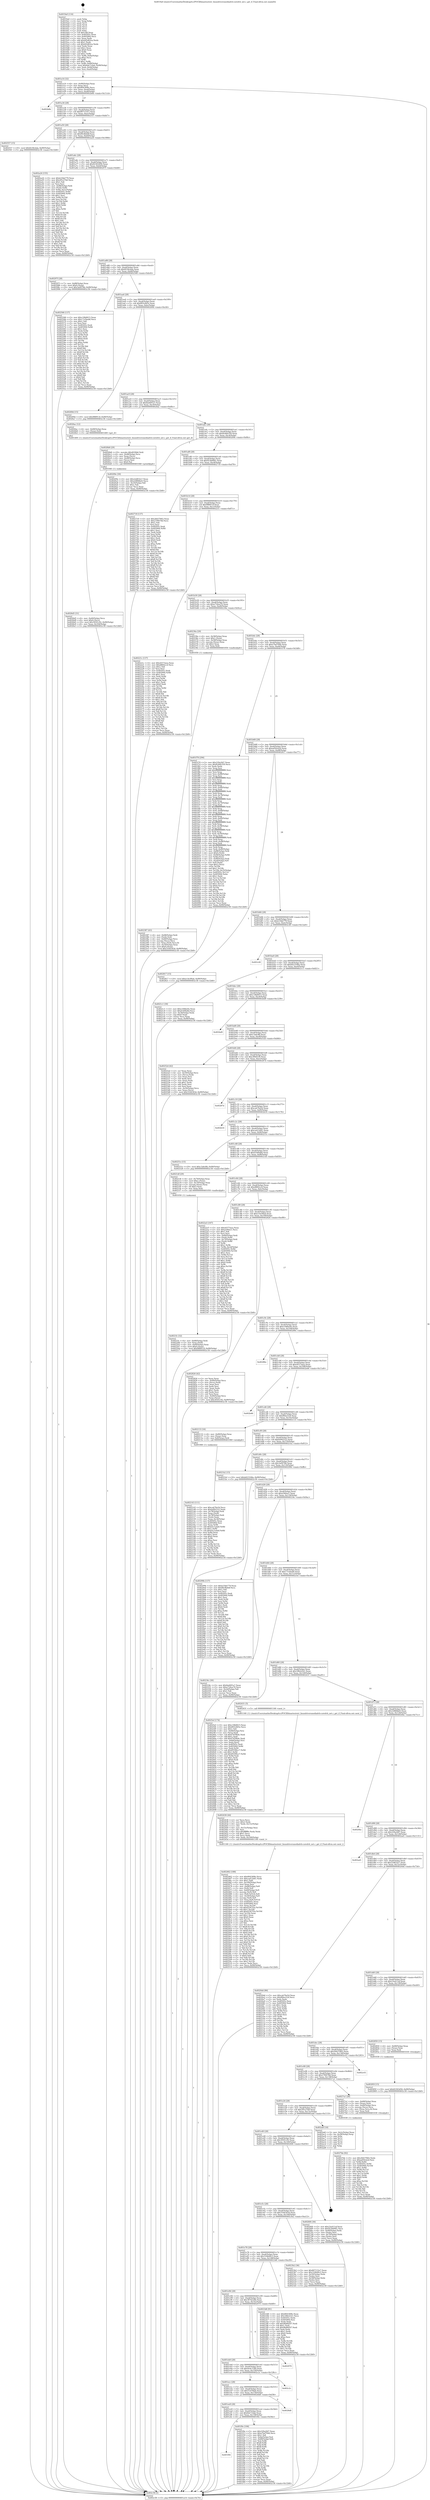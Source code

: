digraph "0x4019a0" {
  label = "0x4019a0 (/mnt/c/Users/mathe/Desktop/tcc/POCII/binaries/extr_linuxdriversmediadvb-coredvb_net.c_get_if_Final-ollvm.out::main(0))"
  labelloc = "t"
  node[shape=record]

  Entry [label="",width=0.3,height=0.3,shape=circle,fillcolor=black,style=filled]
  "0x401a14" [label="{
     0x401a14 [32]\l
     | [instrs]\l
     &nbsp;&nbsp;0x401a14 \<+6\>: mov -0x90(%rbp),%eax\l
     &nbsp;&nbsp;0x401a1a \<+2\>: mov %eax,%ecx\l
     &nbsp;&nbsp;0x401a1c \<+6\>: sub $0x804349fe,%ecx\l
     &nbsp;&nbsp;0x401a22 \<+6\>: mov %eax,-0xa4(%rbp)\l
     &nbsp;&nbsp;0x401a28 \<+6\>: mov %ecx,-0xa8(%rbp)\l
     &nbsp;&nbsp;0x401a2e \<+6\>: je 0000000000402b6b \<main+0x11cb\>\l
  }"]
  "0x402b6b" [label="{
     0x402b6b\l
  }", style=dashed]
  "0x401a34" [label="{
     0x401a34 [28]\l
     | [instrs]\l
     &nbsp;&nbsp;0x401a34 \<+5\>: jmp 0000000000401a39 \<main+0x99\>\l
     &nbsp;&nbsp;0x401a39 \<+6\>: mov -0xa4(%rbp),%eax\l
     &nbsp;&nbsp;0x401a3f \<+5\>: sub $0x807153e7,%eax\l
     &nbsp;&nbsp;0x401a44 \<+6\>: mov %eax,-0xac(%rbp)\l
     &nbsp;&nbsp;0x401a4a \<+6\>: je 0000000000402557 \<main+0xbb7\>\l
  }"]
  Exit [label="",width=0.3,height=0.3,shape=circle,fillcolor=black,style=filled,peripheries=2]
  "0x402557" [label="{
     0x402557 [15]\l
     | [instrs]\l
     &nbsp;&nbsp;0x402557 \<+10\>: movl $0x8236cbda,-0x90(%rbp)\l
     &nbsp;&nbsp;0x402561 \<+5\>: jmp 0000000000402c58 \<main+0x12b8\>\l
  }"]
  "0x401a50" [label="{
     0x401a50 [28]\l
     | [instrs]\l
     &nbsp;&nbsp;0x401a50 \<+5\>: jmp 0000000000401a55 \<main+0xb5\>\l
     &nbsp;&nbsp;0x401a55 \<+6\>: mov -0xa4(%rbp),%eax\l
     &nbsp;&nbsp;0x401a5b \<+5\>: sub $0x80c8b4df,%eax\l
     &nbsp;&nbsp;0x401a60 \<+6\>: mov %eax,-0xb0(%rbp)\l
     &nbsp;&nbsp;0x401a66 \<+6\>: je 0000000000402a24 \<main+0x1084\>\l
  }"]
  "0x40285f" [label="{
     0x40285f [15]\l
     | [instrs]\l
     &nbsp;&nbsp;0x40285f \<+10\>: movl $0x82363d56,-0x90(%rbp)\l
     &nbsp;&nbsp;0x402869 \<+5\>: jmp 0000000000402c58 \<main+0x12b8\>\l
  }"]
  "0x402a24" [label="{
     0x402a24 [155]\l
     | [instrs]\l
     &nbsp;&nbsp;0x402a24 \<+5\>: mov $0xb33bb779,%eax\l
     &nbsp;&nbsp;0x402a29 \<+5\>: mov $0x2f5c27b0,%ecx\l
     &nbsp;&nbsp;0x402a2e \<+2\>: mov $0x1,%dl\l
     &nbsp;&nbsp;0x402a30 \<+2\>: xor %esi,%esi\l
     &nbsp;&nbsp;0x402a32 \<+7\>: mov -0x88(%rbp),%rdi\l
     &nbsp;&nbsp;0x402a39 \<+3\>: mov (%rdi),%r8d\l
     &nbsp;&nbsp;0x402a3c \<+4\>: mov %r8d,-0x2c(%rbp)\l
     &nbsp;&nbsp;0x402a40 \<+8\>: mov 0x40505c,%r8d\l
     &nbsp;&nbsp;0x402a48 \<+8\>: mov 0x405064,%r9d\l
     &nbsp;&nbsp;0x402a50 \<+3\>: sub $0x1,%esi\l
     &nbsp;&nbsp;0x402a53 \<+3\>: mov %r8d,%r10d\l
     &nbsp;&nbsp;0x402a56 \<+3\>: add %esi,%r10d\l
     &nbsp;&nbsp;0x402a59 \<+4\>: imul %r10d,%r8d\l
     &nbsp;&nbsp;0x402a5d \<+4\>: and $0x1,%r8d\l
     &nbsp;&nbsp;0x402a61 \<+4\>: cmp $0x0,%r8d\l
     &nbsp;&nbsp;0x402a65 \<+4\>: sete %r11b\l
     &nbsp;&nbsp;0x402a69 \<+4\>: cmp $0xa,%r9d\l
     &nbsp;&nbsp;0x402a6d \<+3\>: setl %bl\l
     &nbsp;&nbsp;0x402a70 \<+3\>: mov %r11b,%r14b\l
     &nbsp;&nbsp;0x402a73 \<+4\>: xor $0xff,%r14b\l
     &nbsp;&nbsp;0x402a77 \<+3\>: mov %bl,%r15b\l
     &nbsp;&nbsp;0x402a7a \<+4\>: xor $0xff,%r15b\l
     &nbsp;&nbsp;0x402a7e \<+3\>: xor $0x1,%dl\l
     &nbsp;&nbsp;0x402a81 \<+3\>: mov %r14b,%r12b\l
     &nbsp;&nbsp;0x402a84 \<+4\>: and $0xff,%r12b\l
     &nbsp;&nbsp;0x402a88 \<+3\>: and %dl,%r11b\l
     &nbsp;&nbsp;0x402a8b \<+3\>: mov %r15b,%r13b\l
     &nbsp;&nbsp;0x402a8e \<+4\>: and $0xff,%r13b\l
     &nbsp;&nbsp;0x402a92 \<+2\>: and %dl,%bl\l
     &nbsp;&nbsp;0x402a94 \<+3\>: or %r11b,%r12b\l
     &nbsp;&nbsp;0x402a97 \<+3\>: or %bl,%r13b\l
     &nbsp;&nbsp;0x402a9a \<+3\>: xor %r13b,%r12b\l
     &nbsp;&nbsp;0x402a9d \<+3\>: or %r15b,%r14b\l
     &nbsp;&nbsp;0x402aa0 \<+4\>: xor $0xff,%r14b\l
     &nbsp;&nbsp;0x402aa4 \<+3\>: or $0x1,%dl\l
     &nbsp;&nbsp;0x402aa7 \<+3\>: and %dl,%r14b\l
     &nbsp;&nbsp;0x402aaa \<+3\>: or %r14b,%r12b\l
     &nbsp;&nbsp;0x402aad \<+4\>: test $0x1,%r12b\l
     &nbsp;&nbsp;0x402ab1 \<+3\>: cmovne %ecx,%eax\l
     &nbsp;&nbsp;0x402ab4 \<+6\>: mov %eax,-0x90(%rbp)\l
     &nbsp;&nbsp;0x402aba \<+5\>: jmp 0000000000402c58 \<main+0x12b8\>\l
  }"]
  "0x401a6c" [label="{
     0x401a6c [28]\l
     | [instrs]\l
     &nbsp;&nbsp;0x401a6c \<+5\>: jmp 0000000000401a71 \<main+0xd1\>\l
     &nbsp;&nbsp;0x401a71 \<+6\>: mov -0xa4(%rbp),%eax\l
     &nbsp;&nbsp;0x401a77 \<+5\>: sub $0x82363d56,%eax\l
     &nbsp;&nbsp;0x401a7c \<+6\>: mov %eax,-0xb4(%rbp)\l
     &nbsp;&nbsp;0x401a82 \<+6\>: je 000000000040297f \<main+0xfdf\>\l
  }"]
  "0x4027bb" [label="{
     0x4027bb [92]\l
     | [instrs]\l
     &nbsp;&nbsp;0x4027bb \<+5\>: mov $0x26437662,%edx\l
     &nbsp;&nbsp;0x4027c0 \<+5\>: mov $0xad50cb2d,%esi\l
     &nbsp;&nbsp;0x4027c5 \<+3\>: xor %r8d,%r8d\l
     &nbsp;&nbsp;0x4027c8 \<+8\>: mov 0x40505c,%r9d\l
     &nbsp;&nbsp;0x4027d0 \<+8\>: mov 0x405064,%r10d\l
     &nbsp;&nbsp;0x4027d8 \<+4\>: sub $0x1,%r8d\l
     &nbsp;&nbsp;0x4027dc \<+3\>: mov %r9d,%r11d\l
     &nbsp;&nbsp;0x4027df \<+3\>: add %r8d,%r11d\l
     &nbsp;&nbsp;0x4027e2 \<+4\>: imul %r11d,%r9d\l
     &nbsp;&nbsp;0x4027e6 \<+4\>: and $0x1,%r9d\l
     &nbsp;&nbsp;0x4027ea \<+4\>: cmp $0x0,%r9d\l
     &nbsp;&nbsp;0x4027ee \<+3\>: sete %bl\l
     &nbsp;&nbsp;0x4027f1 \<+4\>: cmp $0xa,%r10d\l
     &nbsp;&nbsp;0x4027f5 \<+4\>: setl %r14b\l
     &nbsp;&nbsp;0x4027f9 \<+3\>: mov %bl,%r15b\l
     &nbsp;&nbsp;0x4027fc \<+3\>: and %r14b,%r15b\l
     &nbsp;&nbsp;0x4027ff \<+3\>: xor %r14b,%bl\l
     &nbsp;&nbsp;0x402802 \<+3\>: or %bl,%r15b\l
     &nbsp;&nbsp;0x402805 \<+4\>: test $0x1,%r15b\l
     &nbsp;&nbsp;0x402809 \<+3\>: cmovne %esi,%edx\l
     &nbsp;&nbsp;0x40280c \<+6\>: mov %edx,-0x90(%rbp)\l
     &nbsp;&nbsp;0x402812 \<+5\>: jmp 0000000000402c58 \<main+0x12b8\>\l
  }"]
  "0x40297f" [label="{
     0x40297f [28]\l
     | [instrs]\l
     &nbsp;&nbsp;0x40297f \<+7\>: mov -0x88(%rbp),%rax\l
     &nbsp;&nbsp;0x402986 \<+6\>: movl $0x0,(%rax)\l
     &nbsp;&nbsp;0x40298c \<+10\>: movl $0x3a0978d,-0x90(%rbp)\l
     &nbsp;&nbsp;0x402996 \<+5\>: jmp 0000000000402c58 \<main+0x12b8\>\l
  }"]
  "0x401a88" [label="{
     0x401a88 [28]\l
     | [instrs]\l
     &nbsp;&nbsp;0x401a88 \<+5\>: jmp 0000000000401a8d \<main+0xed\>\l
     &nbsp;&nbsp;0x401a8d \<+6\>: mov -0xa4(%rbp),%eax\l
     &nbsp;&nbsp;0x401a93 \<+5\>: sub $0x8236cbda,%eax\l
     &nbsp;&nbsp;0x401a98 \<+6\>: mov %eax,-0xb8(%rbp)\l
     &nbsp;&nbsp;0x401a9e \<+6\>: je 0000000000402566 \<main+0xbc6\>\l
  }"]
  "0x4026d5" [label="{
     0x4026d5 [31]\l
     | [instrs]\l
     &nbsp;&nbsp;0x4026d5 \<+4\>: mov -0x40(%rbp),%rcx\l
     &nbsp;&nbsp;0x4026d9 \<+6\>: movl $0x0,(%rcx)\l
     &nbsp;&nbsp;0x4026df \<+10\>: movl $0x305f1c92,-0x90(%rbp)\l
     &nbsp;&nbsp;0x4026e9 \<+6\>: mov %eax,-0x164(%rbp)\l
     &nbsp;&nbsp;0x4026ef \<+5\>: jmp 0000000000402c58 \<main+0x12b8\>\l
  }"]
  "0x402566" [label="{
     0x402566 [137]\l
     | [instrs]\l
     &nbsp;&nbsp;0x402566 \<+5\>: mov $0xc18b8415,%eax\l
     &nbsp;&nbsp;0x40256b \<+5\>: mov $0x17e5beb6,%ecx\l
     &nbsp;&nbsp;0x402570 \<+2\>: mov $0x1,%dl\l
     &nbsp;&nbsp;0x402572 \<+2\>: xor %esi,%esi\l
     &nbsp;&nbsp;0x402574 \<+7\>: mov 0x40505c,%edi\l
     &nbsp;&nbsp;0x40257b \<+8\>: mov 0x405064,%r8d\l
     &nbsp;&nbsp;0x402583 \<+3\>: sub $0x1,%esi\l
     &nbsp;&nbsp;0x402586 \<+3\>: mov %edi,%r9d\l
     &nbsp;&nbsp;0x402589 \<+3\>: add %esi,%r9d\l
     &nbsp;&nbsp;0x40258c \<+4\>: imul %r9d,%edi\l
     &nbsp;&nbsp;0x402590 \<+3\>: and $0x1,%edi\l
     &nbsp;&nbsp;0x402593 \<+3\>: cmp $0x0,%edi\l
     &nbsp;&nbsp;0x402596 \<+4\>: sete %r10b\l
     &nbsp;&nbsp;0x40259a \<+4\>: cmp $0xa,%r8d\l
     &nbsp;&nbsp;0x40259e \<+4\>: setl %r11b\l
     &nbsp;&nbsp;0x4025a2 \<+3\>: mov %r10b,%bl\l
     &nbsp;&nbsp;0x4025a5 \<+3\>: xor $0xff,%bl\l
     &nbsp;&nbsp;0x4025a8 \<+3\>: mov %r11b,%r14b\l
     &nbsp;&nbsp;0x4025ab \<+4\>: xor $0xff,%r14b\l
     &nbsp;&nbsp;0x4025af \<+3\>: xor $0x0,%dl\l
     &nbsp;&nbsp;0x4025b2 \<+3\>: mov %bl,%r15b\l
     &nbsp;&nbsp;0x4025b5 \<+4\>: and $0x0,%r15b\l
     &nbsp;&nbsp;0x4025b9 \<+3\>: and %dl,%r10b\l
     &nbsp;&nbsp;0x4025bc \<+3\>: mov %r14b,%r12b\l
     &nbsp;&nbsp;0x4025bf \<+4\>: and $0x0,%r12b\l
     &nbsp;&nbsp;0x4025c3 \<+3\>: and %dl,%r11b\l
     &nbsp;&nbsp;0x4025c6 \<+3\>: or %r10b,%r15b\l
     &nbsp;&nbsp;0x4025c9 \<+3\>: or %r11b,%r12b\l
     &nbsp;&nbsp;0x4025cc \<+3\>: xor %r12b,%r15b\l
     &nbsp;&nbsp;0x4025cf \<+3\>: or %r14b,%bl\l
     &nbsp;&nbsp;0x4025d2 \<+3\>: xor $0xff,%bl\l
     &nbsp;&nbsp;0x4025d5 \<+3\>: or $0x0,%dl\l
     &nbsp;&nbsp;0x4025d8 \<+2\>: and %dl,%bl\l
     &nbsp;&nbsp;0x4025da \<+3\>: or %bl,%r15b\l
     &nbsp;&nbsp;0x4025dd \<+4\>: test $0x1,%r15b\l
     &nbsp;&nbsp;0x4025e1 \<+3\>: cmovne %ecx,%eax\l
     &nbsp;&nbsp;0x4025e4 \<+6\>: mov %eax,-0x90(%rbp)\l
     &nbsp;&nbsp;0x4025ea \<+5\>: jmp 0000000000402c58 \<main+0x12b8\>\l
  }"]
  "0x401aa4" [label="{
     0x401aa4 [28]\l
     | [instrs]\l
     &nbsp;&nbsp;0x401aa4 \<+5\>: jmp 0000000000401aa9 \<main+0x109\>\l
     &nbsp;&nbsp;0x401aa9 \<+6\>: mov -0xa4(%rbp),%eax\l
     &nbsp;&nbsp;0x401aaf \<+5\>: sub $0x893c845e,%eax\l
     &nbsp;&nbsp;0x401ab4 \<+6\>: mov %eax,-0xbc(%rbp)\l
     &nbsp;&nbsp;0x401aba \<+6\>: je 000000000040269d \<main+0xcfd\>\l
  }"]
  "0x4026b8" [label="{
     0x4026b8 [29]\l
     | [instrs]\l
     &nbsp;&nbsp;0x4026b8 \<+10\>: movabs $0x4030b6,%rdi\l
     &nbsp;&nbsp;0x4026c2 \<+4\>: mov -0x48(%rbp),%rcx\l
     &nbsp;&nbsp;0x4026c6 \<+2\>: mov %eax,(%rcx)\l
     &nbsp;&nbsp;0x4026c8 \<+4\>: mov -0x48(%rbp),%rcx\l
     &nbsp;&nbsp;0x4026cc \<+2\>: mov (%rcx),%esi\l
     &nbsp;&nbsp;0x4026ce \<+2\>: mov $0x0,%al\l
     &nbsp;&nbsp;0x4026d0 \<+5\>: call 0000000000401040 \<printf@plt\>\l
     | [calls]\l
     &nbsp;&nbsp;0x401040 \{1\} (unknown)\l
  }"]
  "0x40269d" [label="{
     0x40269d [15]\l
     | [instrs]\l
     &nbsp;&nbsp;0x40269d \<+10\>: movl $0x9f8f912f,-0x90(%rbp)\l
     &nbsp;&nbsp;0x4026a7 \<+5\>: jmp 0000000000402c58 \<main+0x12b8\>\l
  }"]
  "0x401ac0" [label="{
     0x401ac0 [28]\l
     | [instrs]\l
     &nbsp;&nbsp;0x401ac0 \<+5\>: jmp 0000000000401ac5 \<main+0x125\>\l
     &nbsp;&nbsp;0x401ac5 \<+6\>: mov -0xa4(%rbp),%eax\l
     &nbsp;&nbsp;0x401acb \<+5\>: sub $0x8a4491a7,%eax\l
     &nbsp;&nbsp;0x401ad0 \<+6\>: mov %eax,-0xc0(%rbp)\l
     &nbsp;&nbsp;0x401ad6 \<+6\>: je 00000000004026ac \<main+0xd0c\>\l
  }"]
  "0x402462" [label="{
     0x402462 [188]\l
     | [instrs]\l
     &nbsp;&nbsp;0x402462 \<+5\>: mov $0x804349fe,%ecx\l
     &nbsp;&nbsp;0x402467 \<+5\>: mov $0xcad12d41,%edx\l
     &nbsp;&nbsp;0x40246c \<+3\>: mov $0x1,%dil\l
     &nbsp;&nbsp;0x40246f \<+6\>: mov -0x160(%rbp),%esi\l
     &nbsp;&nbsp;0x402475 \<+3\>: imul %eax,%esi\l
     &nbsp;&nbsp;0x402478 \<+4\>: mov -0x68(%rbp),%r8\l
     &nbsp;&nbsp;0x40247c \<+3\>: mov (%r8),%r8\l
     &nbsp;&nbsp;0x40247f \<+4\>: mov -0x60(%rbp),%r9\l
     &nbsp;&nbsp;0x402483 \<+3\>: movslq (%r9),%r9\l
     &nbsp;&nbsp;0x402486 \<+4\>: mov (%r8,%r9,8),%r8\l
     &nbsp;&nbsp;0x40248a \<+4\>: mov -0x50(%rbp),%r9\l
     &nbsp;&nbsp;0x40248e \<+3\>: movslq (%r9),%r9\l
     &nbsp;&nbsp;0x402491 \<+4\>: mov %esi,(%r8,%r9,4)\l
     &nbsp;&nbsp;0x402495 \<+7\>: mov 0x40505c,%eax\l
     &nbsp;&nbsp;0x40249c \<+7\>: mov 0x405064,%esi\l
     &nbsp;&nbsp;0x4024a3 \<+3\>: mov %eax,%r10d\l
     &nbsp;&nbsp;0x4024a6 \<+7\>: sub $0xd2567f2a,%r10d\l
     &nbsp;&nbsp;0x4024ad \<+4\>: sub $0x1,%r10d\l
     &nbsp;&nbsp;0x4024b1 \<+7\>: add $0xd2567f2a,%r10d\l
     &nbsp;&nbsp;0x4024b8 \<+4\>: imul %r10d,%eax\l
     &nbsp;&nbsp;0x4024bc \<+3\>: and $0x1,%eax\l
     &nbsp;&nbsp;0x4024bf \<+3\>: cmp $0x0,%eax\l
     &nbsp;&nbsp;0x4024c2 \<+4\>: sete %r11b\l
     &nbsp;&nbsp;0x4024c6 \<+3\>: cmp $0xa,%esi\l
     &nbsp;&nbsp;0x4024c9 \<+3\>: setl %bl\l
     &nbsp;&nbsp;0x4024cc \<+3\>: mov %r11b,%r14b\l
     &nbsp;&nbsp;0x4024cf \<+4\>: xor $0xff,%r14b\l
     &nbsp;&nbsp;0x4024d3 \<+3\>: mov %bl,%r15b\l
     &nbsp;&nbsp;0x4024d6 \<+4\>: xor $0xff,%r15b\l
     &nbsp;&nbsp;0x4024da \<+4\>: xor $0x0,%dil\l
     &nbsp;&nbsp;0x4024de \<+3\>: mov %r14b,%r12b\l
     &nbsp;&nbsp;0x4024e1 \<+4\>: and $0x0,%r12b\l
     &nbsp;&nbsp;0x4024e5 \<+3\>: and %dil,%r11b\l
     &nbsp;&nbsp;0x4024e8 \<+3\>: mov %r15b,%r13b\l
     &nbsp;&nbsp;0x4024eb \<+4\>: and $0x0,%r13b\l
     &nbsp;&nbsp;0x4024ef \<+3\>: and %dil,%bl\l
     &nbsp;&nbsp;0x4024f2 \<+3\>: or %r11b,%r12b\l
     &nbsp;&nbsp;0x4024f5 \<+3\>: or %bl,%r13b\l
     &nbsp;&nbsp;0x4024f8 \<+3\>: xor %r13b,%r12b\l
     &nbsp;&nbsp;0x4024fb \<+3\>: or %r15b,%r14b\l
     &nbsp;&nbsp;0x4024fe \<+4\>: xor $0xff,%r14b\l
     &nbsp;&nbsp;0x402502 \<+4\>: or $0x0,%dil\l
     &nbsp;&nbsp;0x402506 \<+3\>: and %dil,%r14b\l
     &nbsp;&nbsp;0x402509 \<+3\>: or %r14b,%r12b\l
     &nbsp;&nbsp;0x40250c \<+4\>: test $0x1,%r12b\l
     &nbsp;&nbsp;0x402510 \<+3\>: cmovne %edx,%ecx\l
     &nbsp;&nbsp;0x402513 \<+6\>: mov %ecx,-0x90(%rbp)\l
     &nbsp;&nbsp;0x402519 \<+5\>: jmp 0000000000402c58 \<main+0x12b8\>\l
  }"]
  "0x4026ac" [label="{
     0x4026ac [12]\l
     | [instrs]\l
     &nbsp;&nbsp;0x4026ac \<+4\>: mov -0x68(%rbp),%rax\l
     &nbsp;&nbsp;0x4026b0 \<+3\>: mov (%rax),%rdi\l
     &nbsp;&nbsp;0x4026b3 \<+5\>: call 0000000000401400 \<get_if\>\l
     | [calls]\l
     &nbsp;&nbsp;0x401400 \{1\} (/mnt/c/Users/mathe/Desktop/tcc/POCII/binaries/extr_linuxdriversmediadvb-coredvb_net.c_get_if_Final-ollvm.out::get_if)\l
  }"]
  "0x401adc" [label="{
     0x401adc [28]\l
     | [instrs]\l
     &nbsp;&nbsp;0x401adc \<+5\>: jmp 0000000000401ae1 \<main+0x141\>\l
     &nbsp;&nbsp;0x401ae1 \<+6\>: mov -0xa4(%rbp),%eax\l
     &nbsp;&nbsp;0x401ae7 \<+5\>: sub $0x8c66b359,%eax\l
     &nbsp;&nbsp;0x401aec \<+6\>: mov %eax,-0xc4(%rbp)\l
     &nbsp;&nbsp;0x401af2 \<+6\>: je 000000000040209e \<main+0x6fe\>\l
  }"]
  "0x402436" [label="{
     0x402436 [44]\l
     | [instrs]\l
     &nbsp;&nbsp;0x402436 \<+2\>: xor %ecx,%ecx\l
     &nbsp;&nbsp;0x402438 \<+5\>: mov $0x2,%edx\l
     &nbsp;&nbsp;0x40243d \<+6\>: mov %edx,-0x15c(%rbp)\l
     &nbsp;&nbsp;0x402443 \<+1\>: cltd\l
     &nbsp;&nbsp;0x402444 \<+6\>: mov -0x15c(%rbp),%esi\l
     &nbsp;&nbsp;0x40244a \<+2\>: idiv %esi\l
     &nbsp;&nbsp;0x40244c \<+6\>: imul $0xfffffffe,%edx,%edx\l
     &nbsp;&nbsp;0x402452 \<+3\>: sub $0x1,%ecx\l
     &nbsp;&nbsp;0x402455 \<+2\>: sub %ecx,%edx\l
     &nbsp;&nbsp;0x402457 \<+6\>: mov %edx,-0x160(%rbp)\l
     &nbsp;&nbsp;0x40245d \<+5\>: call 0000000000401160 \<next_i\>\l
     | [calls]\l
     &nbsp;&nbsp;0x401160 \{1\} (/mnt/c/Users/mathe/Desktop/tcc/POCII/binaries/extr_linuxdriversmediadvb-coredvb_net.c_get_if_Final-ollvm.out::next_i)\l
  }"]
  "0x40209e" [label="{
     0x40209e [30]\l
     | [instrs]\l
     &nbsp;&nbsp;0x40209e \<+5\>: mov $0x22d832e7,%eax\l
     &nbsp;&nbsp;0x4020a3 \<+5\>: mov $0x22884bd3,%ecx\l
     &nbsp;&nbsp;0x4020a8 \<+3\>: mov -0x35(%rbp),%dl\l
     &nbsp;&nbsp;0x4020ab \<+3\>: test $0x1,%dl\l
     &nbsp;&nbsp;0x4020ae \<+3\>: cmovne %ecx,%eax\l
     &nbsp;&nbsp;0x4020b1 \<+6\>: mov %eax,-0x90(%rbp)\l
     &nbsp;&nbsp;0x4020b7 \<+5\>: jmp 0000000000402c58 \<main+0x12b8\>\l
  }"]
  "0x401af8" [label="{
     0x401af8 [28]\l
     | [instrs]\l
     &nbsp;&nbsp;0x401af8 \<+5\>: jmp 0000000000401afd \<main+0x15d\>\l
     &nbsp;&nbsp;0x401afd \<+6\>: mov -0xa4(%rbp),%eax\l
     &nbsp;&nbsp;0x401b03 \<+5\>: sub $0x923b0941,%eax\l
     &nbsp;&nbsp;0x401b08 \<+6\>: mov %eax,-0xc8(%rbp)\l
     &nbsp;&nbsp;0x401b0e \<+6\>: je 0000000000402718 \<main+0xd78\>\l
  }"]
  "0x402387" [label="{
     0x402387 [43]\l
     | [instrs]\l
     &nbsp;&nbsp;0x402387 \<+4\>: mov -0x68(%rbp),%rdi\l
     &nbsp;&nbsp;0x40238b \<+3\>: mov (%rdi),%rdi\l
     &nbsp;&nbsp;0x40238e \<+4\>: mov -0x60(%rbp),%rcx\l
     &nbsp;&nbsp;0x402392 \<+3\>: movslq (%rcx),%rcx\l
     &nbsp;&nbsp;0x402395 \<+4\>: mov %rax,(%rdi,%rcx,8)\l
     &nbsp;&nbsp;0x402399 \<+4\>: mov -0x50(%rbp),%rax\l
     &nbsp;&nbsp;0x40239d \<+6\>: movl $0x0,(%rax)\l
     &nbsp;&nbsp;0x4023a3 \<+10\>: movl $0x3164343d,-0x90(%rbp)\l
     &nbsp;&nbsp;0x4023ad \<+5\>: jmp 0000000000402c58 \<main+0x12b8\>\l
  }"]
  "0x402718" [label="{
     0x402718 [137]\l
     | [instrs]\l
     &nbsp;&nbsp;0x402718 \<+5\>: mov $0x26437662,%eax\l
     &nbsp;&nbsp;0x40271d \<+5\>: mov $0x27f0078d,%ecx\l
     &nbsp;&nbsp;0x402722 \<+2\>: mov $0x1,%dl\l
     &nbsp;&nbsp;0x402724 \<+2\>: xor %esi,%esi\l
     &nbsp;&nbsp;0x402726 \<+7\>: mov 0x40505c,%edi\l
     &nbsp;&nbsp;0x40272d \<+8\>: mov 0x405064,%r8d\l
     &nbsp;&nbsp;0x402735 \<+3\>: sub $0x1,%esi\l
     &nbsp;&nbsp;0x402738 \<+3\>: mov %edi,%r9d\l
     &nbsp;&nbsp;0x40273b \<+3\>: add %esi,%r9d\l
     &nbsp;&nbsp;0x40273e \<+4\>: imul %r9d,%edi\l
     &nbsp;&nbsp;0x402742 \<+3\>: and $0x1,%edi\l
     &nbsp;&nbsp;0x402745 \<+3\>: cmp $0x0,%edi\l
     &nbsp;&nbsp;0x402748 \<+4\>: sete %r10b\l
     &nbsp;&nbsp;0x40274c \<+4\>: cmp $0xa,%r8d\l
     &nbsp;&nbsp;0x402750 \<+4\>: setl %r11b\l
     &nbsp;&nbsp;0x402754 \<+3\>: mov %r10b,%bl\l
     &nbsp;&nbsp;0x402757 \<+3\>: xor $0xff,%bl\l
     &nbsp;&nbsp;0x40275a \<+3\>: mov %r11b,%r14b\l
     &nbsp;&nbsp;0x40275d \<+4\>: xor $0xff,%r14b\l
     &nbsp;&nbsp;0x402761 \<+3\>: xor $0x1,%dl\l
     &nbsp;&nbsp;0x402764 \<+3\>: mov %bl,%r15b\l
     &nbsp;&nbsp;0x402767 \<+4\>: and $0xff,%r15b\l
     &nbsp;&nbsp;0x40276b \<+3\>: and %dl,%r10b\l
     &nbsp;&nbsp;0x40276e \<+3\>: mov %r14b,%r12b\l
     &nbsp;&nbsp;0x402771 \<+4\>: and $0xff,%r12b\l
     &nbsp;&nbsp;0x402775 \<+3\>: and %dl,%r11b\l
     &nbsp;&nbsp;0x402778 \<+3\>: or %r10b,%r15b\l
     &nbsp;&nbsp;0x40277b \<+3\>: or %r11b,%r12b\l
     &nbsp;&nbsp;0x40277e \<+3\>: xor %r12b,%r15b\l
     &nbsp;&nbsp;0x402781 \<+3\>: or %r14b,%bl\l
     &nbsp;&nbsp;0x402784 \<+3\>: xor $0xff,%bl\l
     &nbsp;&nbsp;0x402787 \<+3\>: or $0x1,%dl\l
     &nbsp;&nbsp;0x40278a \<+2\>: and %dl,%bl\l
     &nbsp;&nbsp;0x40278c \<+3\>: or %bl,%r15b\l
     &nbsp;&nbsp;0x40278f \<+4\>: test $0x1,%r15b\l
     &nbsp;&nbsp;0x402793 \<+3\>: cmovne %ecx,%eax\l
     &nbsp;&nbsp;0x402796 \<+6\>: mov %eax,-0x90(%rbp)\l
     &nbsp;&nbsp;0x40279c \<+5\>: jmp 0000000000402c58 \<main+0x12b8\>\l
  }"]
  "0x401b14" [label="{
     0x401b14 [28]\l
     | [instrs]\l
     &nbsp;&nbsp;0x401b14 \<+5\>: jmp 0000000000401b19 \<main+0x179\>\l
     &nbsp;&nbsp;0x401b19 \<+6\>: mov -0xa4(%rbp),%eax\l
     &nbsp;&nbsp;0x401b1f \<+5\>: sub $0x9f8f912f,%eax\l
     &nbsp;&nbsp;0x401b24 \<+6\>: mov %eax,-0xcc(%rbp)\l
     &nbsp;&nbsp;0x401b2a \<+6\>: je 000000000040221c \<main+0x87c\>\l
  }"]
  "0x4021fc" [label="{
     0x4021fc [32]\l
     | [instrs]\l
     &nbsp;&nbsp;0x4021fc \<+4\>: mov -0x68(%rbp),%rdi\l
     &nbsp;&nbsp;0x402200 \<+3\>: mov %rax,(%rdi)\l
     &nbsp;&nbsp;0x402203 \<+4\>: mov -0x60(%rbp),%rax\l
     &nbsp;&nbsp;0x402207 \<+6\>: movl $0x0,(%rax)\l
     &nbsp;&nbsp;0x40220d \<+10\>: movl $0x9f8f912f,-0x90(%rbp)\l
     &nbsp;&nbsp;0x402217 \<+5\>: jmp 0000000000402c58 \<main+0x12b8\>\l
  }"]
  "0x40221c" [label="{
     0x40221c [137]\l
     | [instrs]\l
     &nbsp;&nbsp;0x40221c \<+5\>: mov $0xe6373aea,%eax\l
     &nbsp;&nbsp;0x402221 \<+5\>: mov $0xd86f2cc4,%ecx\l
     &nbsp;&nbsp;0x402226 \<+2\>: mov $0x1,%dl\l
     &nbsp;&nbsp;0x402228 \<+2\>: xor %esi,%esi\l
     &nbsp;&nbsp;0x40222a \<+7\>: mov 0x40505c,%edi\l
     &nbsp;&nbsp;0x402231 \<+8\>: mov 0x405064,%r8d\l
     &nbsp;&nbsp;0x402239 \<+3\>: sub $0x1,%esi\l
     &nbsp;&nbsp;0x40223c \<+3\>: mov %edi,%r9d\l
     &nbsp;&nbsp;0x40223f \<+3\>: add %esi,%r9d\l
     &nbsp;&nbsp;0x402242 \<+4\>: imul %r9d,%edi\l
     &nbsp;&nbsp;0x402246 \<+3\>: and $0x1,%edi\l
     &nbsp;&nbsp;0x402249 \<+3\>: cmp $0x0,%edi\l
     &nbsp;&nbsp;0x40224c \<+4\>: sete %r10b\l
     &nbsp;&nbsp;0x402250 \<+4\>: cmp $0xa,%r8d\l
     &nbsp;&nbsp;0x402254 \<+4\>: setl %r11b\l
     &nbsp;&nbsp;0x402258 \<+3\>: mov %r10b,%bl\l
     &nbsp;&nbsp;0x40225b \<+3\>: xor $0xff,%bl\l
     &nbsp;&nbsp;0x40225e \<+3\>: mov %r11b,%r14b\l
     &nbsp;&nbsp;0x402261 \<+4\>: xor $0xff,%r14b\l
     &nbsp;&nbsp;0x402265 \<+3\>: xor $0x1,%dl\l
     &nbsp;&nbsp;0x402268 \<+3\>: mov %bl,%r15b\l
     &nbsp;&nbsp;0x40226b \<+4\>: and $0xff,%r15b\l
     &nbsp;&nbsp;0x40226f \<+3\>: and %dl,%r10b\l
     &nbsp;&nbsp;0x402272 \<+3\>: mov %r14b,%r12b\l
     &nbsp;&nbsp;0x402275 \<+4\>: and $0xff,%r12b\l
     &nbsp;&nbsp;0x402279 \<+3\>: and %dl,%r11b\l
     &nbsp;&nbsp;0x40227c \<+3\>: or %r10b,%r15b\l
     &nbsp;&nbsp;0x40227f \<+3\>: or %r11b,%r12b\l
     &nbsp;&nbsp;0x402282 \<+3\>: xor %r12b,%r15b\l
     &nbsp;&nbsp;0x402285 \<+3\>: or %r14b,%bl\l
     &nbsp;&nbsp;0x402288 \<+3\>: xor $0xff,%bl\l
     &nbsp;&nbsp;0x40228b \<+3\>: or $0x1,%dl\l
     &nbsp;&nbsp;0x40228e \<+2\>: and %dl,%bl\l
     &nbsp;&nbsp;0x402290 \<+3\>: or %bl,%r15b\l
     &nbsp;&nbsp;0x402293 \<+4\>: test $0x1,%r15b\l
     &nbsp;&nbsp;0x402297 \<+3\>: cmovne %ecx,%eax\l
     &nbsp;&nbsp;0x40229a \<+6\>: mov %eax,-0x90(%rbp)\l
     &nbsp;&nbsp;0x4022a0 \<+5\>: jmp 0000000000402c58 \<main+0x12b8\>\l
  }"]
  "0x401b30" [label="{
     0x401b30 [28]\l
     | [instrs]\l
     &nbsp;&nbsp;0x401b30 \<+5\>: jmp 0000000000401b35 \<main+0x195\>\l
     &nbsp;&nbsp;0x401b35 \<+6\>: mov -0xa4(%rbp),%eax\l
     &nbsp;&nbsp;0x401b3b \<+5\>: sub $0xa724ea76,%eax\l
     &nbsp;&nbsp;0x401b40 \<+6\>: mov %eax,-0xd0(%rbp)\l
     &nbsp;&nbsp;0x401b46 \<+6\>: je 000000000040236a \<main+0x9ca\>\l
  }"]
  "0x402143" [label="{
     0x402143 [111]\l
     | [instrs]\l
     &nbsp;&nbsp;0x402143 \<+5\>: mov $0xcab76a5d,%ecx\l
     &nbsp;&nbsp;0x402148 \<+5\>: mov $0xfa992522,%edx\l
     &nbsp;&nbsp;0x40214d \<+4\>: mov -0x78(%rbp),%rdi\l
     &nbsp;&nbsp;0x402151 \<+2\>: mov %eax,(%rdi)\l
     &nbsp;&nbsp;0x402153 \<+4\>: mov -0x78(%rbp),%rdi\l
     &nbsp;&nbsp;0x402157 \<+2\>: mov (%rdi),%eax\l
     &nbsp;&nbsp;0x402159 \<+3\>: mov %eax,-0x34(%rbp)\l
     &nbsp;&nbsp;0x40215c \<+7\>: mov 0x40505c,%eax\l
     &nbsp;&nbsp;0x402163 \<+7\>: mov 0x405064,%esi\l
     &nbsp;&nbsp;0x40216a \<+3\>: mov %eax,%r8d\l
     &nbsp;&nbsp;0x40216d \<+7\>: add $0xb5c1ada0,%r8d\l
     &nbsp;&nbsp;0x402174 \<+4\>: sub $0x1,%r8d\l
     &nbsp;&nbsp;0x402178 \<+7\>: sub $0xb5c1ada0,%r8d\l
     &nbsp;&nbsp;0x40217f \<+4\>: imul %r8d,%eax\l
     &nbsp;&nbsp;0x402183 \<+3\>: and $0x1,%eax\l
     &nbsp;&nbsp;0x402186 \<+3\>: cmp $0x0,%eax\l
     &nbsp;&nbsp;0x402189 \<+4\>: sete %r9b\l
     &nbsp;&nbsp;0x40218d \<+3\>: cmp $0xa,%esi\l
     &nbsp;&nbsp;0x402190 \<+4\>: setl %r10b\l
     &nbsp;&nbsp;0x402194 \<+3\>: mov %r9b,%r11b\l
     &nbsp;&nbsp;0x402197 \<+3\>: and %r10b,%r11b\l
     &nbsp;&nbsp;0x40219a \<+3\>: xor %r10b,%r9b\l
     &nbsp;&nbsp;0x40219d \<+3\>: or %r9b,%r11b\l
     &nbsp;&nbsp;0x4021a0 \<+4\>: test $0x1,%r11b\l
     &nbsp;&nbsp;0x4021a4 \<+3\>: cmovne %edx,%ecx\l
     &nbsp;&nbsp;0x4021a7 \<+6\>: mov %ecx,-0x90(%rbp)\l
     &nbsp;&nbsp;0x4021ad \<+5\>: jmp 0000000000402c58 \<main+0x12b8\>\l
  }"]
  "0x40236a" [label="{
     0x40236a [29]\l
     | [instrs]\l
     &nbsp;&nbsp;0x40236a \<+4\>: mov -0x58(%rbp),%rax\l
     &nbsp;&nbsp;0x40236e \<+6\>: movl $0x1,(%rax)\l
     &nbsp;&nbsp;0x402374 \<+4\>: mov -0x58(%rbp),%rax\l
     &nbsp;&nbsp;0x402378 \<+3\>: movslq (%rax),%rax\l
     &nbsp;&nbsp;0x40237b \<+4\>: shl $0x2,%rax\l
     &nbsp;&nbsp;0x40237f \<+3\>: mov %rax,%rdi\l
     &nbsp;&nbsp;0x402382 \<+5\>: call 0000000000401050 \<malloc@plt\>\l
     | [calls]\l
     &nbsp;&nbsp;0x401050 \{1\} (unknown)\l
  }"]
  "0x401b4c" [label="{
     0x401b4c [28]\l
     | [instrs]\l
     &nbsp;&nbsp;0x401b4c \<+5\>: jmp 0000000000401b51 \<main+0x1b1\>\l
     &nbsp;&nbsp;0x401b51 \<+6\>: mov -0xa4(%rbp),%eax\l
     &nbsp;&nbsp;0x401b57 \<+5\>: sub $0xa7bd7044,%eax\l
     &nbsp;&nbsp;0x401b5c \<+6\>: mov %eax,-0xd4(%rbp)\l
     &nbsp;&nbsp;0x401b62 \<+6\>: je 0000000000401f78 \<main+0x5d8\>\l
  }"]
  "0x4019a0" [label="{
     0x4019a0 [116]\l
     | [instrs]\l
     &nbsp;&nbsp;0x4019a0 \<+1\>: push %rbp\l
     &nbsp;&nbsp;0x4019a1 \<+3\>: mov %rsp,%rbp\l
     &nbsp;&nbsp;0x4019a4 \<+2\>: push %r15\l
     &nbsp;&nbsp;0x4019a6 \<+2\>: push %r14\l
     &nbsp;&nbsp;0x4019a8 \<+2\>: push %r13\l
     &nbsp;&nbsp;0x4019aa \<+2\>: push %r12\l
     &nbsp;&nbsp;0x4019ac \<+1\>: push %rbx\l
     &nbsp;&nbsp;0x4019ad \<+7\>: sub $0x168,%rsp\l
     &nbsp;&nbsp;0x4019b4 \<+7\>: mov 0x40505c,%eax\l
     &nbsp;&nbsp;0x4019bb \<+7\>: mov 0x405064,%ecx\l
     &nbsp;&nbsp;0x4019c2 \<+2\>: mov %eax,%edx\l
     &nbsp;&nbsp;0x4019c4 \<+6\>: add $0xbf2d62ea,%edx\l
     &nbsp;&nbsp;0x4019ca \<+3\>: sub $0x1,%edx\l
     &nbsp;&nbsp;0x4019cd \<+6\>: sub $0xbf2d62ea,%edx\l
     &nbsp;&nbsp;0x4019d3 \<+3\>: imul %edx,%eax\l
     &nbsp;&nbsp;0x4019d6 \<+3\>: and $0x1,%eax\l
     &nbsp;&nbsp;0x4019d9 \<+3\>: cmp $0x0,%eax\l
     &nbsp;&nbsp;0x4019dc \<+4\>: sete %r8b\l
     &nbsp;&nbsp;0x4019e0 \<+4\>: and $0x1,%r8b\l
     &nbsp;&nbsp;0x4019e4 \<+7\>: mov %r8b,-0x8a(%rbp)\l
     &nbsp;&nbsp;0x4019eb \<+3\>: cmp $0xa,%ecx\l
     &nbsp;&nbsp;0x4019ee \<+4\>: setl %r8b\l
     &nbsp;&nbsp;0x4019f2 \<+4\>: and $0x1,%r8b\l
     &nbsp;&nbsp;0x4019f6 \<+7\>: mov %r8b,-0x89(%rbp)\l
     &nbsp;&nbsp;0x4019fd \<+10\>: movl $0x6de7c0ab,-0x90(%rbp)\l
     &nbsp;&nbsp;0x401a07 \<+6\>: mov %edi,-0x94(%rbp)\l
     &nbsp;&nbsp;0x401a0d \<+7\>: mov %rsi,-0xa0(%rbp)\l
  }"]
  "0x401f78" [label="{
     0x401f78 [294]\l
     | [instrs]\l
     &nbsp;&nbsp;0x401f78 \<+5\>: mov $0x229a2fd7,%eax\l
     &nbsp;&nbsp;0x401f7d \<+5\>: mov $0x8c66b359,%ecx\l
     &nbsp;&nbsp;0x401f82 \<+2\>: xor %edx,%edx\l
     &nbsp;&nbsp;0x401f84 \<+3\>: mov %rsp,%rsi\l
     &nbsp;&nbsp;0x401f87 \<+4\>: add $0xfffffffffffffff0,%rsi\l
     &nbsp;&nbsp;0x401f8b \<+3\>: mov %rsi,%rsp\l
     &nbsp;&nbsp;0x401f8e \<+7\>: mov %rsi,-0x88(%rbp)\l
     &nbsp;&nbsp;0x401f95 \<+3\>: mov %rsp,%rsi\l
     &nbsp;&nbsp;0x401f98 \<+4\>: add $0xfffffffffffffff0,%rsi\l
     &nbsp;&nbsp;0x401f9c \<+3\>: mov %rsi,%rsp\l
     &nbsp;&nbsp;0x401f9f \<+3\>: mov %rsp,%rdi\l
     &nbsp;&nbsp;0x401fa2 \<+4\>: add $0xfffffffffffffff0,%rdi\l
     &nbsp;&nbsp;0x401fa6 \<+3\>: mov %rdi,%rsp\l
     &nbsp;&nbsp;0x401fa9 \<+4\>: mov %rdi,-0x80(%rbp)\l
     &nbsp;&nbsp;0x401fad \<+3\>: mov %rsp,%rdi\l
     &nbsp;&nbsp;0x401fb0 \<+4\>: add $0xfffffffffffffff0,%rdi\l
     &nbsp;&nbsp;0x401fb4 \<+3\>: mov %rdi,%rsp\l
     &nbsp;&nbsp;0x401fb7 \<+4\>: mov %rdi,-0x78(%rbp)\l
     &nbsp;&nbsp;0x401fbb \<+3\>: mov %rsp,%rdi\l
     &nbsp;&nbsp;0x401fbe \<+4\>: add $0xfffffffffffffff0,%rdi\l
     &nbsp;&nbsp;0x401fc2 \<+3\>: mov %rdi,%rsp\l
     &nbsp;&nbsp;0x401fc5 \<+4\>: mov %rdi,-0x70(%rbp)\l
     &nbsp;&nbsp;0x401fc9 \<+3\>: mov %rsp,%rdi\l
     &nbsp;&nbsp;0x401fcc \<+4\>: add $0xfffffffffffffff0,%rdi\l
     &nbsp;&nbsp;0x401fd0 \<+3\>: mov %rdi,%rsp\l
     &nbsp;&nbsp;0x401fd3 \<+4\>: mov %rdi,-0x68(%rbp)\l
     &nbsp;&nbsp;0x401fd7 \<+3\>: mov %rsp,%rdi\l
     &nbsp;&nbsp;0x401fda \<+4\>: add $0xfffffffffffffff0,%rdi\l
     &nbsp;&nbsp;0x401fde \<+3\>: mov %rdi,%rsp\l
     &nbsp;&nbsp;0x401fe1 \<+4\>: mov %rdi,-0x60(%rbp)\l
     &nbsp;&nbsp;0x401fe5 \<+3\>: mov %rsp,%rdi\l
     &nbsp;&nbsp;0x401fe8 \<+4\>: add $0xfffffffffffffff0,%rdi\l
     &nbsp;&nbsp;0x401fec \<+3\>: mov %rdi,%rsp\l
     &nbsp;&nbsp;0x401fef \<+4\>: mov %rdi,-0x58(%rbp)\l
     &nbsp;&nbsp;0x401ff3 \<+3\>: mov %rsp,%rdi\l
     &nbsp;&nbsp;0x401ff6 \<+4\>: add $0xfffffffffffffff0,%rdi\l
     &nbsp;&nbsp;0x401ffa \<+3\>: mov %rdi,%rsp\l
     &nbsp;&nbsp;0x401ffd \<+4\>: mov %rdi,-0x50(%rbp)\l
     &nbsp;&nbsp;0x402001 \<+3\>: mov %rsp,%rdi\l
     &nbsp;&nbsp;0x402004 \<+4\>: add $0xfffffffffffffff0,%rdi\l
     &nbsp;&nbsp;0x402008 \<+3\>: mov %rdi,%rsp\l
     &nbsp;&nbsp;0x40200b \<+4\>: mov %rdi,-0x48(%rbp)\l
     &nbsp;&nbsp;0x40200f \<+3\>: mov %rsp,%rdi\l
     &nbsp;&nbsp;0x402012 \<+4\>: add $0xfffffffffffffff0,%rdi\l
     &nbsp;&nbsp;0x402016 \<+3\>: mov %rdi,%rsp\l
     &nbsp;&nbsp;0x402019 \<+4\>: mov %rdi,-0x40(%rbp)\l
     &nbsp;&nbsp;0x40201d \<+7\>: mov -0x88(%rbp),%rdi\l
     &nbsp;&nbsp;0x402024 \<+6\>: movl $0x0,(%rdi)\l
     &nbsp;&nbsp;0x40202a \<+7\>: mov -0x94(%rbp),%r8d\l
     &nbsp;&nbsp;0x402031 \<+3\>: mov %r8d,(%rsi)\l
     &nbsp;&nbsp;0x402034 \<+4\>: mov -0x80(%rbp),%rdi\l
     &nbsp;&nbsp;0x402038 \<+7\>: mov -0xa0(%rbp),%r9\l
     &nbsp;&nbsp;0x40203f \<+3\>: mov %r9,(%rdi)\l
     &nbsp;&nbsp;0x402042 \<+3\>: cmpl $0x2,(%rsi)\l
     &nbsp;&nbsp;0x402045 \<+4\>: setne %r10b\l
     &nbsp;&nbsp;0x402049 \<+4\>: and $0x1,%r10b\l
     &nbsp;&nbsp;0x40204d \<+4\>: mov %r10b,-0x35(%rbp)\l
     &nbsp;&nbsp;0x402051 \<+8\>: mov 0x40505c,%r11d\l
     &nbsp;&nbsp;0x402059 \<+7\>: mov 0x405064,%ebx\l
     &nbsp;&nbsp;0x402060 \<+3\>: sub $0x1,%edx\l
     &nbsp;&nbsp;0x402063 \<+3\>: mov %r11d,%r14d\l
     &nbsp;&nbsp;0x402066 \<+3\>: add %edx,%r14d\l
     &nbsp;&nbsp;0x402069 \<+4\>: imul %r14d,%r11d\l
     &nbsp;&nbsp;0x40206d \<+4\>: and $0x1,%r11d\l
     &nbsp;&nbsp;0x402071 \<+4\>: cmp $0x0,%r11d\l
     &nbsp;&nbsp;0x402075 \<+4\>: sete %r10b\l
     &nbsp;&nbsp;0x402079 \<+3\>: cmp $0xa,%ebx\l
     &nbsp;&nbsp;0x40207c \<+4\>: setl %r15b\l
     &nbsp;&nbsp;0x402080 \<+3\>: mov %r10b,%r12b\l
     &nbsp;&nbsp;0x402083 \<+3\>: and %r15b,%r12b\l
     &nbsp;&nbsp;0x402086 \<+3\>: xor %r15b,%r10b\l
     &nbsp;&nbsp;0x402089 \<+3\>: or %r10b,%r12b\l
     &nbsp;&nbsp;0x40208c \<+4\>: test $0x1,%r12b\l
     &nbsp;&nbsp;0x402090 \<+3\>: cmovne %ecx,%eax\l
     &nbsp;&nbsp;0x402093 \<+6\>: mov %eax,-0x90(%rbp)\l
     &nbsp;&nbsp;0x402099 \<+5\>: jmp 0000000000402c58 \<main+0x12b8\>\l
  }"]
  "0x401b68" [label="{
     0x401b68 [28]\l
     | [instrs]\l
     &nbsp;&nbsp;0x401b68 \<+5\>: jmp 0000000000401b6d \<main+0x1cd\>\l
     &nbsp;&nbsp;0x401b6d \<+6\>: mov -0xa4(%rbp),%eax\l
     &nbsp;&nbsp;0x401b73 \<+5\>: sub $0xad50cb2d,%eax\l
     &nbsp;&nbsp;0x401b78 \<+6\>: mov %eax,-0xd8(%rbp)\l
     &nbsp;&nbsp;0x401b7e \<+6\>: je 0000000000402817 \<main+0xe77\>\l
  }"]
  "0x402c58" [label="{
     0x402c58 [5]\l
     | [instrs]\l
     &nbsp;&nbsp;0x402c58 \<+5\>: jmp 0000000000401a14 \<main+0x74\>\l
  }"]
  "0x402817" [label="{
     0x402817 [15]\l
     | [instrs]\l
     &nbsp;&nbsp;0x402817 \<+10\>: movl $0xe14c09a4,-0x90(%rbp)\l
     &nbsp;&nbsp;0x402821 \<+5\>: jmp 0000000000402c58 \<main+0x12b8\>\l
  }"]
  "0x401b84" [label="{
     0x401b84 [28]\l
     | [instrs]\l
     &nbsp;&nbsp;0x401b84 \<+5\>: jmp 0000000000401b89 \<main+0x1e9\>\l
     &nbsp;&nbsp;0x401b89 \<+6\>: mov -0xa4(%rbp),%eax\l
     &nbsp;&nbsp;0x401b8f \<+5\>: sub $0xb33bb779,%eax\l
     &nbsp;&nbsp;0x401b94 \<+6\>: mov %eax,-0xdc(%rbp)\l
     &nbsp;&nbsp;0x401b9a \<+6\>: je 0000000000402c40 \<main+0x12a0\>\l
  }"]
  "0x401f04" [label="{
     0x401f04\l
  }", style=dashed]
  "0x402c40" [label="{
     0x402c40\l
  }", style=dashed]
  "0x401ba0" [label="{
     0x401ba0 [28]\l
     | [instrs]\l
     &nbsp;&nbsp;0x401ba0 \<+5\>: jmp 0000000000401ba5 \<main+0x205\>\l
     &nbsp;&nbsp;0x401ba5 \<+6\>: mov -0xa4(%rbp),%eax\l
     &nbsp;&nbsp;0x401bab \<+5\>: sub $0xb623166a,%eax\l
     &nbsp;&nbsp;0x401bb0 \<+6\>: mov %eax,-0xe0(%rbp)\l
     &nbsp;&nbsp;0x401bb6 \<+6\>: je 00000000004021c1 \<main+0x821\>\l
  }"]
  "0x401f0e" [label="{
     0x401f0e [106]\l
     | [instrs]\l
     &nbsp;&nbsp;0x401f0e \<+5\>: mov $0x229a2fd7,%eax\l
     &nbsp;&nbsp;0x401f13 \<+5\>: mov $0xa7bd7044,%ecx\l
     &nbsp;&nbsp;0x401f18 \<+2\>: mov $0x1,%dl\l
     &nbsp;&nbsp;0x401f1a \<+7\>: mov -0x8a(%rbp),%sil\l
     &nbsp;&nbsp;0x401f21 \<+7\>: mov -0x89(%rbp),%dil\l
     &nbsp;&nbsp;0x401f28 \<+3\>: mov %sil,%r8b\l
     &nbsp;&nbsp;0x401f2b \<+4\>: xor $0xff,%r8b\l
     &nbsp;&nbsp;0x401f2f \<+3\>: mov %dil,%r9b\l
     &nbsp;&nbsp;0x401f32 \<+4\>: xor $0xff,%r9b\l
     &nbsp;&nbsp;0x401f36 \<+3\>: xor $0x1,%dl\l
     &nbsp;&nbsp;0x401f39 \<+3\>: mov %r8b,%r10b\l
     &nbsp;&nbsp;0x401f3c \<+4\>: and $0xff,%r10b\l
     &nbsp;&nbsp;0x401f40 \<+3\>: and %dl,%sil\l
     &nbsp;&nbsp;0x401f43 \<+3\>: mov %r9b,%r11b\l
     &nbsp;&nbsp;0x401f46 \<+4\>: and $0xff,%r11b\l
     &nbsp;&nbsp;0x401f4a \<+3\>: and %dl,%dil\l
     &nbsp;&nbsp;0x401f4d \<+3\>: or %sil,%r10b\l
     &nbsp;&nbsp;0x401f50 \<+3\>: or %dil,%r11b\l
     &nbsp;&nbsp;0x401f53 \<+3\>: xor %r11b,%r10b\l
     &nbsp;&nbsp;0x401f56 \<+3\>: or %r9b,%r8b\l
     &nbsp;&nbsp;0x401f59 \<+4\>: xor $0xff,%r8b\l
     &nbsp;&nbsp;0x401f5d \<+3\>: or $0x1,%dl\l
     &nbsp;&nbsp;0x401f60 \<+3\>: and %dl,%r8b\l
     &nbsp;&nbsp;0x401f63 \<+3\>: or %r8b,%r10b\l
     &nbsp;&nbsp;0x401f66 \<+4\>: test $0x1,%r10b\l
     &nbsp;&nbsp;0x401f6a \<+3\>: cmovne %ecx,%eax\l
     &nbsp;&nbsp;0x401f6d \<+6\>: mov %eax,-0x90(%rbp)\l
     &nbsp;&nbsp;0x401f73 \<+5\>: jmp 0000000000402c58 \<main+0x12b8\>\l
  }"]
  "0x4021c1" [label="{
     0x4021c1 [30]\l
     | [instrs]\l
     &nbsp;&nbsp;0x4021c1 \<+5\>: mov $0xe166be0e,%eax\l
     &nbsp;&nbsp;0x4021c6 \<+5\>: mov $0xd140fa8d,%ecx\l
     &nbsp;&nbsp;0x4021cb \<+3\>: mov -0x34(%rbp),%edx\l
     &nbsp;&nbsp;0x4021ce \<+3\>: cmp $0x0,%edx\l
     &nbsp;&nbsp;0x4021d1 \<+3\>: cmove %ecx,%eax\l
     &nbsp;&nbsp;0x4021d4 \<+6\>: mov %eax,-0x90(%rbp)\l
     &nbsp;&nbsp;0x4021da \<+5\>: jmp 0000000000402c58 \<main+0x12b8\>\l
  }"]
  "0x401bbc" [label="{
     0x401bbc [28]\l
     | [instrs]\l
     &nbsp;&nbsp;0x401bbc \<+5\>: jmp 0000000000401bc1 \<main+0x221\>\l
     &nbsp;&nbsp;0x401bc1 \<+6\>: mov -0xa4(%rbp),%eax\l
     &nbsp;&nbsp;0x401bc7 \<+5\>: sub $0xc18b8415,%eax\l
     &nbsp;&nbsp;0x401bcc \<+6\>: mov %eax,-0xe4(%rbp)\l
     &nbsp;&nbsp;0x401bd2 \<+6\>: je 0000000000402bd9 \<main+0x1239\>\l
  }"]
  "0x401ee8" [label="{
     0x401ee8 [28]\l
     | [instrs]\l
     &nbsp;&nbsp;0x401ee8 \<+5\>: jmp 0000000000401eed \<main+0x54d\>\l
     &nbsp;&nbsp;0x401eed \<+6\>: mov -0xa4(%rbp),%eax\l
     &nbsp;&nbsp;0x401ef3 \<+5\>: sub $0x6de7c0ab,%eax\l
     &nbsp;&nbsp;0x401ef8 \<+6\>: mov %eax,-0x158(%rbp)\l
     &nbsp;&nbsp;0x401efe \<+6\>: je 0000000000401f0e \<main+0x56e\>\l
  }"]
  "0x402bd9" [label="{
     0x402bd9\l
  }", style=dashed]
  "0x401bd8" [label="{
     0x401bd8 [28]\l
     | [instrs]\l
     &nbsp;&nbsp;0x401bd8 \<+5\>: jmp 0000000000401bdd \<main+0x23d\>\l
     &nbsp;&nbsp;0x401bdd \<+6\>: mov -0xa4(%rbp),%eax\l
     &nbsp;&nbsp;0x401be3 \<+5\>: sub $0xc3a6cffd,%eax\l
     &nbsp;&nbsp;0x401be8 \<+6\>: mov %eax,-0xe8(%rbp)\l
     &nbsp;&nbsp;0x401bee \<+6\>: je 000000000040252d \<main+0xb8d\>\l
  }"]
  "0x4028d8" [label="{
     0x4028d8\l
  }", style=dashed]
  "0x40252d" [label="{
     0x40252d [42]\l
     | [instrs]\l
     &nbsp;&nbsp;0x40252d \<+2\>: xor %eax,%eax\l
     &nbsp;&nbsp;0x40252f \<+4\>: mov -0x50(%rbp),%rcx\l
     &nbsp;&nbsp;0x402533 \<+2\>: mov (%rcx),%edx\l
     &nbsp;&nbsp;0x402535 \<+2\>: mov %eax,%esi\l
     &nbsp;&nbsp;0x402537 \<+2\>: sub %edx,%esi\l
     &nbsp;&nbsp;0x402539 \<+2\>: mov %eax,%edx\l
     &nbsp;&nbsp;0x40253b \<+3\>: sub $0x1,%edx\l
     &nbsp;&nbsp;0x40253e \<+2\>: add %edx,%esi\l
     &nbsp;&nbsp;0x402540 \<+2\>: sub %esi,%eax\l
     &nbsp;&nbsp;0x402542 \<+4\>: mov -0x50(%rbp),%rcx\l
     &nbsp;&nbsp;0x402546 \<+2\>: mov %eax,(%rcx)\l
     &nbsp;&nbsp;0x402548 \<+10\>: movl $0x3164343d,-0x90(%rbp)\l
     &nbsp;&nbsp;0x402552 \<+5\>: jmp 0000000000402c58 \<main+0x12b8\>\l
  }"]
  "0x401bf4" [label="{
     0x401bf4 [28]\l
     | [instrs]\l
     &nbsp;&nbsp;0x401bf4 \<+5\>: jmp 0000000000401bf9 \<main+0x259\>\l
     &nbsp;&nbsp;0x401bf9 \<+6\>: mov -0xa4(%rbp),%eax\l
     &nbsp;&nbsp;0x401bff \<+5\>: sub $0xc89d5cf4,%eax\l
     &nbsp;&nbsp;0x401c04 \<+6\>: mov %eax,-0xec(%rbp)\l
     &nbsp;&nbsp;0x401c0a \<+6\>: je 000000000040287d \<main+0xedd\>\l
  }"]
  "0x401ecc" [label="{
     0x401ecc [28]\l
     | [instrs]\l
     &nbsp;&nbsp;0x401ecc \<+5\>: jmp 0000000000401ed1 \<main+0x531\>\l
     &nbsp;&nbsp;0x401ed1 \<+6\>: mov -0xa4(%rbp),%eax\l
     &nbsp;&nbsp;0x401ed7 \<+5\>: sub $0x51d76fab,%eax\l
     &nbsp;&nbsp;0x401edc \<+6\>: mov %eax,-0x154(%rbp)\l
     &nbsp;&nbsp;0x401ee2 \<+6\>: je 00000000004028d8 \<main+0xf38\>\l
  }"]
  "0x40287d" [label="{
     0x40287d\l
  }", style=dashed]
  "0x401c10" [label="{
     0x401c10 [28]\l
     | [instrs]\l
     &nbsp;&nbsp;0x401c10 \<+5\>: jmp 0000000000401c15 \<main+0x275\>\l
     &nbsp;&nbsp;0x401c15 \<+6\>: mov -0xa4(%rbp),%eax\l
     &nbsp;&nbsp;0x401c1b \<+5\>: sub $0xcab76a5d,%eax\l
     &nbsp;&nbsp;0x401c20 \<+6\>: mov %eax,-0xf0(%rbp)\l
     &nbsp;&nbsp;0x401c26 \<+6\>: je 0000000000402b16 \<main+0x1176\>\l
  }"]
  "0x402c2c" [label="{
     0x402c2c\l
  }", style=dashed]
  "0x402b16" [label="{
     0x402b16\l
  }", style=dashed]
  "0x401c2c" [label="{
     0x401c2c [28]\l
     | [instrs]\l
     &nbsp;&nbsp;0x401c2c \<+5\>: jmp 0000000000401c31 \<main+0x291\>\l
     &nbsp;&nbsp;0x401c31 \<+6\>: mov -0xa4(%rbp),%eax\l
     &nbsp;&nbsp;0x401c37 \<+5\>: sub $0xcad12d41,%eax\l
     &nbsp;&nbsp;0x401c3c \<+6\>: mov %eax,-0xf4(%rbp)\l
     &nbsp;&nbsp;0x401c42 \<+6\>: je 000000000040251e \<main+0xb7e\>\l
  }"]
  "0x401eb0" [label="{
     0x401eb0 [28]\l
     | [instrs]\l
     &nbsp;&nbsp;0x401eb0 \<+5\>: jmp 0000000000401eb5 \<main+0x515\>\l
     &nbsp;&nbsp;0x401eb5 \<+6\>: mov -0xa4(%rbp),%eax\l
     &nbsp;&nbsp;0x401ebb \<+5\>: sub $0x4e4c1540,%eax\l
     &nbsp;&nbsp;0x401ec0 \<+6\>: mov %eax,-0x150(%rbp)\l
     &nbsp;&nbsp;0x401ec6 \<+6\>: je 0000000000402c2c \<main+0x128c\>\l
  }"]
  "0x40251e" [label="{
     0x40251e [15]\l
     | [instrs]\l
     &nbsp;&nbsp;0x40251e \<+10\>: movl $0xc3a6cffd,-0x90(%rbp)\l
     &nbsp;&nbsp;0x402528 \<+5\>: jmp 0000000000402c58 \<main+0x12b8\>\l
  }"]
  "0x401c48" [label="{
     0x401c48 [28]\l
     | [instrs]\l
     &nbsp;&nbsp;0x401c48 \<+5\>: jmp 0000000000401c4d \<main+0x2ad\>\l
     &nbsp;&nbsp;0x401c4d \<+6\>: mov -0xa4(%rbp),%eax\l
     &nbsp;&nbsp;0x401c53 \<+5\>: sub $0xd140fa8d,%eax\l
     &nbsp;&nbsp;0x401c58 \<+6\>: mov %eax,-0xf8(%rbp)\l
     &nbsp;&nbsp;0x401c5e \<+6\>: je 00000000004021df \<main+0x83f\>\l
  }"]
  "0x402970" [label="{
     0x402970\l
  }", style=dashed]
  "0x4021df" [label="{
     0x4021df [29]\l
     | [instrs]\l
     &nbsp;&nbsp;0x4021df \<+4\>: mov -0x70(%rbp),%rax\l
     &nbsp;&nbsp;0x4021e3 \<+6\>: movl $0x1,(%rax)\l
     &nbsp;&nbsp;0x4021e9 \<+4\>: mov -0x70(%rbp),%rax\l
     &nbsp;&nbsp;0x4021ed \<+3\>: movslq (%rax),%rax\l
     &nbsp;&nbsp;0x4021f0 \<+4\>: shl $0x3,%rax\l
     &nbsp;&nbsp;0x4021f4 \<+3\>: mov %rax,%rdi\l
     &nbsp;&nbsp;0x4021f7 \<+5\>: call 0000000000401050 \<malloc@plt\>\l
     | [calls]\l
     &nbsp;&nbsp;0x401050 \{1\} (unknown)\l
  }"]
  "0x401c64" [label="{
     0x401c64 [28]\l
     | [instrs]\l
     &nbsp;&nbsp;0x401c64 \<+5\>: jmp 0000000000401c69 \<main+0x2c9\>\l
     &nbsp;&nbsp;0x401c69 \<+6\>: mov -0xa4(%rbp),%eax\l
     &nbsp;&nbsp;0x401c6f \<+5\>: sub $0xd86f2cc4,%eax\l
     &nbsp;&nbsp;0x401c74 \<+6\>: mov %eax,-0xfc(%rbp)\l
     &nbsp;&nbsp;0x401c7a \<+6\>: je 00000000004022a5 \<main+0x905\>\l
  }"]
  "0x401e94" [label="{
     0x401e94 [28]\l
     | [instrs]\l
     &nbsp;&nbsp;0x401e94 \<+5\>: jmp 0000000000401e99 \<main+0x4f9\>\l
     &nbsp;&nbsp;0x401e99 \<+6\>: mov -0xa4(%rbp),%eax\l
     &nbsp;&nbsp;0x401e9f \<+5\>: sub $0x3874224b,%eax\l
     &nbsp;&nbsp;0x401ea4 \<+6\>: mov %eax,-0x14c(%rbp)\l
     &nbsp;&nbsp;0x401eaa \<+6\>: je 0000000000402970 \<main+0xfd0\>\l
  }"]
  "0x4022a5" [label="{
     0x4022a5 [167]\l
     | [instrs]\l
     &nbsp;&nbsp;0x4022a5 \<+5\>: mov $0xe6373aea,%eax\l
     &nbsp;&nbsp;0x4022aa \<+5\>: mov $0xa540ee1,%ecx\l
     &nbsp;&nbsp;0x4022af \<+2\>: mov $0x1,%dl\l
     &nbsp;&nbsp;0x4022b1 \<+2\>: xor %esi,%esi\l
     &nbsp;&nbsp;0x4022b3 \<+4\>: mov -0x60(%rbp),%rdi\l
     &nbsp;&nbsp;0x4022b7 \<+3\>: mov (%rdi),%r8d\l
     &nbsp;&nbsp;0x4022ba \<+4\>: mov -0x70(%rbp),%rdi\l
     &nbsp;&nbsp;0x4022be \<+3\>: cmp (%rdi),%r8d\l
     &nbsp;&nbsp;0x4022c1 \<+4\>: setl %r9b\l
     &nbsp;&nbsp;0x4022c5 \<+4\>: and $0x1,%r9b\l
     &nbsp;&nbsp;0x4022c9 \<+4\>: mov %r9b,-0x2d(%rbp)\l
     &nbsp;&nbsp;0x4022cd \<+8\>: mov 0x40505c,%r8d\l
     &nbsp;&nbsp;0x4022d5 \<+8\>: mov 0x405064,%r10d\l
     &nbsp;&nbsp;0x4022dd \<+3\>: sub $0x1,%esi\l
     &nbsp;&nbsp;0x4022e0 \<+3\>: mov %r8d,%r11d\l
     &nbsp;&nbsp;0x4022e3 \<+3\>: add %esi,%r11d\l
     &nbsp;&nbsp;0x4022e6 \<+4\>: imul %r11d,%r8d\l
     &nbsp;&nbsp;0x4022ea \<+4\>: and $0x1,%r8d\l
     &nbsp;&nbsp;0x4022ee \<+4\>: cmp $0x0,%r8d\l
     &nbsp;&nbsp;0x4022f2 \<+4\>: sete %r9b\l
     &nbsp;&nbsp;0x4022f6 \<+4\>: cmp $0xa,%r10d\l
     &nbsp;&nbsp;0x4022fa \<+3\>: setl %bl\l
     &nbsp;&nbsp;0x4022fd \<+3\>: mov %r9b,%r14b\l
     &nbsp;&nbsp;0x402300 \<+4\>: xor $0xff,%r14b\l
     &nbsp;&nbsp;0x402304 \<+3\>: mov %bl,%r15b\l
     &nbsp;&nbsp;0x402307 \<+4\>: xor $0xff,%r15b\l
     &nbsp;&nbsp;0x40230b \<+3\>: xor $0x1,%dl\l
     &nbsp;&nbsp;0x40230e \<+3\>: mov %r14b,%r12b\l
     &nbsp;&nbsp;0x402311 \<+4\>: and $0xff,%r12b\l
     &nbsp;&nbsp;0x402315 \<+3\>: and %dl,%r9b\l
     &nbsp;&nbsp;0x402318 \<+3\>: mov %r15b,%r13b\l
     &nbsp;&nbsp;0x40231b \<+4\>: and $0xff,%r13b\l
     &nbsp;&nbsp;0x40231f \<+2\>: and %dl,%bl\l
     &nbsp;&nbsp;0x402321 \<+3\>: or %r9b,%r12b\l
     &nbsp;&nbsp;0x402324 \<+3\>: or %bl,%r13b\l
     &nbsp;&nbsp;0x402327 \<+3\>: xor %r13b,%r12b\l
     &nbsp;&nbsp;0x40232a \<+3\>: or %r15b,%r14b\l
     &nbsp;&nbsp;0x40232d \<+4\>: xor $0xff,%r14b\l
     &nbsp;&nbsp;0x402331 \<+3\>: or $0x1,%dl\l
     &nbsp;&nbsp;0x402334 \<+3\>: and %dl,%r14b\l
     &nbsp;&nbsp;0x402337 \<+3\>: or %r14b,%r12b\l
     &nbsp;&nbsp;0x40233a \<+4\>: test $0x1,%r12b\l
     &nbsp;&nbsp;0x40233e \<+3\>: cmovne %ecx,%eax\l
     &nbsp;&nbsp;0x402341 \<+6\>: mov %eax,-0x90(%rbp)\l
     &nbsp;&nbsp;0x402347 \<+5\>: jmp 0000000000402c58 \<main+0x12b8\>\l
  }"]
  "0x401c80" [label="{
     0x401c80 [28]\l
     | [instrs]\l
     &nbsp;&nbsp;0x401c80 \<+5\>: jmp 0000000000401c85 \<main+0x2e5\>\l
     &nbsp;&nbsp;0x401c85 \<+6\>: mov -0xa4(%rbp),%eax\l
     &nbsp;&nbsp;0x401c8b \<+5\>: sub $0xe14c09a4,%eax\l
     &nbsp;&nbsp;0x401c90 \<+6\>: mov %eax,-0x100(%rbp)\l
     &nbsp;&nbsp;0x401c96 \<+6\>: je 0000000000402826 \<main+0xe86\>\l
  }"]
  "0x4023d6" [label="{
     0x4023d6 [91]\l
     | [instrs]\l
     &nbsp;&nbsp;0x4023d6 \<+5\>: mov $0x804349fe,%eax\l
     &nbsp;&nbsp;0x4023db \<+5\>: mov $0x188cb1b1,%ecx\l
     &nbsp;&nbsp;0x4023e0 \<+7\>: mov 0x40505c,%edx\l
     &nbsp;&nbsp;0x4023e7 \<+7\>: mov 0x405064,%esi\l
     &nbsp;&nbsp;0x4023ee \<+2\>: mov %edx,%edi\l
     &nbsp;&nbsp;0x4023f0 \<+6\>: add $0x96d8d5f7,%edi\l
     &nbsp;&nbsp;0x4023f6 \<+3\>: sub $0x1,%edi\l
     &nbsp;&nbsp;0x4023f9 \<+6\>: sub $0x96d8d5f7,%edi\l
     &nbsp;&nbsp;0x4023ff \<+3\>: imul %edi,%edx\l
     &nbsp;&nbsp;0x402402 \<+3\>: and $0x1,%edx\l
     &nbsp;&nbsp;0x402405 \<+3\>: cmp $0x0,%edx\l
     &nbsp;&nbsp;0x402408 \<+4\>: sete %r8b\l
     &nbsp;&nbsp;0x40240c \<+3\>: cmp $0xa,%esi\l
     &nbsp;&nbsp;0x40240f \<+4\>: setl %r9b\l
     &nbsp;&nbsp;0x402413 \<+3\>: mov %r8b,%r10b\l
     &nbsp;&nbsp;0x402416 \<+3\>: and %r9b,%r10b\l
     &nbsp;&nbsp;0x402419 \<+3\>: xor %r9b,%r8b\l
     &nbsp;&nbsp;0x40241c \<+3\>: or %r8b,%r10b\l
     &nbsp;&nbsp;0x40241f \<+4\>: test $0x1,%r10b\l
     &nbsp;&nbsp;0x402423 \<+3\>: cmovne %ecx,%eax\l
     &nbsp;&nbsp;0x402426 \<+6\>: mov %eax,-0x90(%rbp)\l
     &nbsp;&nbsp;0x40242c \<+5\>: jmp 0000000000402c58 \<main+0x12b8\>\l
  }"]
  "0x402826" [label="{
     0x402826 [42]\l
     | [instrs]\l
     &nbsp;&nbsp;0x402826 \<+2\>: xor %eax,%eax\l
     &nbsp;&nbsp;0x402828 \<+4\>: mov -0x40(%rbp),%rcx\l
     &nbsp;&nbsp;0x40282c \<+2\>: mov (%rcx),%edx\l
     &nbsp;&nbsp;0x40282e \<+2\>: mov %eax,%esi\l
     &nbsp;&nbsp;0x402830 \<+2\>: sub %edx,%esi\l
     &nbsp;&nbsp;0x402832 \<+2\>: mov %eax,%edx\l
     &nbsp;&nbsp;0x402834 \<+3\>: sub $0x1,%edx\l
     &nbsp;&nbsp;0x402837 \<+2\>: add %edx,%esi\l
     &nbsp;&nbsp;0x402839 \<+2\>: sub %esi,%eax\l
     &nbsp;&nbsp;0x40283b \<+4\>: mov -0x40(%rbp),%rcx\l
     &nbsp;&nbsp;0x40283f \<+2\>: mov %eax,(%rcx)\l
     &nbsp;&nbsp;0x402841 \<+10\>: movl $0x305f1c92,-0x90(%rbp)\l
     &nbsp;&nbsp;0x40284b \<+5\>: jmp 0000000000402c58 \<main+0x12b8\>\l
  }"]
  "0x401c9c" [label="{
     0x401c9c [28]\l
     | [instrs]\l
     &nbsp;&nbsp;0x401c9c \<+5\>: jmp 0000000000401ca1 \<main+0x301\>\l
     &nbsp;&nbsp;0x401ca1 \<+6\>: mov -0xa4(%rbp),%eax\l
     &nbsp;&nbsp;0x401ca7 \<+5\>: sub $0xe166be0e,%eax\l
     &nbsp;&nbsp;0x401cac \<+6\>: mov %eax,-0x104(%rbp)\l
     &nbsp;&nbsp;0x401cb2 \<+6\>: je 000000000040286e \<main+0xece\>\l
  }"]
  "0x401e78" [label="{
     0x401e78 [28]\l
     | [instrs]\l
     &nbsp;&nbsp;0x401e78 \<+5\>: jmp 0000000000401e7d \<main+0x4dd\>\l
     &nbsp;&nbsp;0x401e7d \<+6\>: mov -0xa4(%rbp),%eax\l
     &nbsp;&nbsp;0x401e83 \<+5\>: sub $0x3166d9c5,%eax\l
     &nbsp;&nbsp;0x401e88 \<+6\>: mov %eax,-0x148(%rbp)\l
     &nbsp;&nbsp;0x401e8e \<+6\>: je 00000000004023d6 \<main+0xa36\>\l
  }"]
  "0x40286e" [label="{
     0x40286e\l
  }", style=dashed]
  "0x401cb8" [label="{
     0x401cb8 [28]\l
     | [instrs]\l
     &nbsp;&nbsp;0x401cb8 \<+5\>: jmp 0000000000401cbd \<main+0x31d\>\l
     &nbsp;&nbsp;0x401cbd \<+6\>: mov -0xa4(%rbp),%eax\l
     &nbsp;&nbsp;0x401cc3 \<+5\>: sub $0xe6373aea,%eax\l
     &nbsp;&nbsp;0x401cc8 \<+6\>: mov %eax,-0x108(%rbp)\l
     &nbsp;&nbsp;0x401cce \<+6\>: je 0000000000402b46 \<main+0x11a6\>\l
  }"]
  "0x4023b2" [label="{
     0x4023b2 [36]\l
     | [instrs]\l
     &nbsp;&nbsp;0x4023b2 \<+5\>: mov $0x807153e7,%eax\l
     &nbsp;&nbsp;0x4023b7 \<+5\>: mov $0x3166d9c5,%ecx\l
     &nbsp;&nbsp;0x4023bc \<+4\>: mov -0x50(%rbp),%rdx\l
     &nbsp;&nbsp;0x4023c0 \<+2\>: mov (%rdx),%esi\l
     &nbsp;&nbsp;0x4023c2 \<+4\>: mov -0x58(%rbp),%rdx\l
     &nbsp;&nbsp;0x4023c6 \<+2\>: cmp (%rdx),%esi\l
     &nbsp;&nbsp;0x4023c8 \<+3\>: cmovl %ecx,%eax\l
     &nbsp;&nbsp;0x4023cb \<+6\>: mov %eax,-0x90(%rbp)\l
     &nbsp;&nbsp;0x4023d1 \<+5\>: jmp 0000000000402c58 \<main+0x12b8\>\l
  }"]
  "0x402b46" [label="{
     0x402b46\l
  }", style=dashed]
  "0x401cd4" [label="{
     0x401cd4 [28]\l
     | [instrs]\l
     &nbsp;&nbsp;0x401cd4 \<+5\>: jmp 0000000000401cd9 \<main+0x339\>\l
     &nbsp;&nbsp;0x401cd9 \<+6\>: mov -0xa4(%rbp),%eax\l
     &nbsp;&nbsp;0x401cdf \<+5\>: sub $0xf84ee524,%eax\l
     &nbsp;&nbsp;0x401ce4 \<+6\>: mov %eax,-0x10c(%rbp)\l
     &nbsp;&nbsp;0x401cea \<+6\>: je 0000000000402133 \<main+0x793\>\l
  }"]
  "0x401e5c" [label="{
     0x401e5c [28]\l
     | [instrs]\l
     &nbsp;&nbsp;0x401e5c \<+5\>: jmp 0000000000401e61 \<main+0x4c1\>\l
     &nbsp;&nbsp;0x401e61 \<+6\>: mov -0xa4(%rbp),%eax\l
     &nbsp;&nbsp;0x401e67 \<+5\>: sub $0x3164343d,%eax\l
     &nbsp;&nbsp;0x401e6c \<+6\>: mov %eax,-0x144(%rbp)\l
     &nbsp;&nbsp;0x401e72 \<+6\>: je 00000000004023b2 \<main+0xa12\>\l
  }"]
  "0x402133" [label="{
     0x402133 [16]\l
     | [instrs]\l
     &nbsp;&nbsp;0x402133 \<+4\>: mov -0x80(%rbp),%rax\l
     &nbsp;&nbsp;0x402137 \<+3\>: mov (%rax),%rax\l
     &nbsp;&nbsp;0x40213a \<+4\>: mov 0x8(%rax),%rdi\l
     &nbsp;&nbsp;0x40213e \<+5\>: call 0000000000401060 \<atoi@plt\>\l
     | [calls]\l
     &nbsp;&nbsp;0x401060 \{1\} (unknown)\l
  }"]
  "0x401cf0" [label="{
     0x401cf0 [28]\l
     | [instrs]\l
     &nbsp;&nbsp;0x401cf0 \<+5\>: jmp 0000000000401cf5 \<main+0x355\>\l
     &nbsp;&nbsp;0x401cf5 \<+6\>: mov -0xa4(%rbp),%eax\l
     &nbsp;&nbsp;0x401cfb \<+5\>: sub $0xfa992522,%eax\l
     &nbsp;&nbsp;0x401d00 \<+6\>: mov %eax,-0x110(%rbp)\l
     &nbsp;&nbsp;0x401d06 \<+6\>: je 00000000004021b2 \<main+0x812\>\l
  }"]
  "0x4026f4" [label="{
     0x4026f4 [36]\l
     | [instrs]\l
     &nbsp;&nbsp;0x4026f4 \<+5\>: mov $0x23ed11af,%eax\l
     &nbsp;&nbsp;0x4026f9 \<+5\>: mov $0x923b0941,%ecx\l
     &nbsp;&nbsp;0x4026fe \<+4\>: mov -0x40(%rbp),%rdx\l
     &nbsp;&nbsp;0x402702 \<+2\>: mov (%rdx),%esi\l
     &nbsp;&nbsp;0x402704 \<+4\>: mov -0x70(%rbp),%rdx\l
     &nbsp;&nbsp;0x402708 \<+2\>: cmp (%rdx),%esi\l
     &nbsp;&nbsp;0x40270a \<+3\>: cmovl %ecx,%eax\l
     &nbsp;&nbsp;0x40270d \<+6\>: mov %eax,-0x90(%rbp)\l
     &nbsp;&nbsp;0x402713 \<+5\>: jmp 0000000000402c58 \<main+0x12b8\>\l
  }"]
  "0x4021b2" [label="{
     0x4021b2 [15]\l
     | [instrs]\l
     &nbsp;&nbsp;0x4021b2 \<+10\>: movl $0xb623166a,-0x90(%rbp)\l
     &nbsp;&nbsp;0x4021bc \<+5\>: jmp 0000000000402c58 \<main+0x12b8\>\l
  }"]
  "0x401d0c" [label="{
     0x401d0c [28]\l
     | [instrs]\l
     &nbsp;&nbsp;0x401d0c \<+5\>: jmp 0000000000401d11 \<main+0x371\>\l
     &nbsp;&nbsp;0x401d11 \<+6\>: mov -0xa4(%rbp),%eax\l
     &nbsp;&nbsp;0x401d17 \<+5\>: sub $0x3a0978d,%eax\l
     &nbsp;&nbsp;0x401d1c \<+6\>: mov %eax,-0x114(%rbp)\l
     &nbsp;&nbsp;0x401d22 \<+6\>: je 000000000040299b \<main+0xffb\>\l
  }"]
  "0x401e40" [label="{
     0x401e40 [28]\l
     | [instrs]\l
     &nbsp;&nbsp;0x401e40 \<+5\>: jmp 0000000000401e45 \<main+0x4a5\>\l
     &nbsp;&nbsp;0x401e45 \<+6\>: mov -0xa4(%rbp),%eax\l
     &nbsp;&nbsp;0x401e4b \<+5\>: sub $0x305f1c92,%eax\l
     &nbsp;&nbsp;0x401e50 \<+6\>: mov %eax,-0x140(%rbp)\l
     &nbsp;&nbsp;0x401e56 \<+6\>: je 00000000004026f4 \<main+0xd54\>\l
  }"]
  "0x40299b" [label="{
     0x40299b [137]\l
     | [instrs]\l
     &nbsp;&nbsp;0x40299b \<+5\>: mov $0xb33bb779,%eax\l
     &nbsp;&nbsp;0x4029a0 \<+5\>: mov $0x80c8b4df,%ecx\l
     &nbsp;&nbsp;0x4029a5 \<+2\>: mov $0x1,%dl\l
     &nbsp;&nbsp;0x4029a7 \<+2\>: xor %esi,%esi\l
     &nbsp;&nbsp;0x4029a9 \<+7\>: mov 0x40505c,%edi\l
     &nbsp;&nbsp;0x4029b0 \<+8\>: mov 0x405064,%r8d\l
     &nbsp;&nbsp;0x4029b8 \<+3\>: sub $0x1,%esi\l
     &nbsp;&nbsp;0x4029bb \<+3\>: mov %edi,%r9d\l
     &nbsp;&nbsp;0x4029be \<+3\>: add %esi,%r9d\l
     &nbsp;&nbsp;0x4029c1 \<+4\>: imul %r9d,%edi\l
     &nbsp;&nbsp;0x4029c5 \<+3\>: and $0x1,%edi\l
     &nbsp;&nbsp;0x4029c8 \<+3\>: cmp $0x0,%edi\l
     &nbsp;&nbsp;0x4029cb \<+4\>: sete %r10b\l
     &nbsp;&nbsp;0x4029cf \<+4\>: cmp $0xa,%r8d\l
     &nbsp;&nbsp;0x4029d3 \<+4\>: setl %r11b\l
     &nbsp;&nbsp;0x4029d7 \<+3\>: mov %r10b,%bl\l
     &nbsp;&nbsp;0x4029da \<+3\>: xor $0xff,%bl\l
     &nbsp;&nbsp;0x4029dd \<+3\>: mov %r11b,%r14b\l
     &nbsp;&nbsp;0x4029e0 \<+4\>: xor $0xff,%r14b\l
     &nbsp;&nbsp;0x4029e4 \<+3\>: xor $0x0,%dl\l
     &nbsp;&nbsp;0x4029e7 \<+3\>: mov %bl,%r15b\l
     &nbsp;&nbsp;0x4029ea \<+4\>: and $0x0,%r15b\l
     &nbsp;&nbsp;0x4029ee \<+3\>: and %dl,%r10b\l
     &nbsp;&nbsp;0x4029f1 \<+3\>: mov %r14b,%r12b\l
     &nbsp;&nbsp;0x4029f4 \<+4\>: and $0x0,%r12b\l
     &nbsp;&nbsp;0x4029f8 \<+3\>: and %dl,%r11b\l
     &nbsp;&nbsp;0x4029fb \<+3\>: or %r10b,%r15b\l
     &nbsp;&nbsp;0x4029fe \<+3\>: or %r11b,%r12b\l
     &nbsp;&nbsp;0x402a01 \<+3\>: xor %r12b,%r15b\l
     &nbsp;&nbsp;0x402a04 \<+3\>: or %r14b,%bl\l
     &nbsp;&nbsp;0x402a07 \<+3\>: xor $0xff,%bl\l
     &nbsp;&nbsp;0x402a0a \<+3\>: or $0x0,%dl\l
     &nbsp;&nbsp;0x402a0d \<+2\>: and %dl,%bl\l
     &nbsp;&nbsp;0x402a0f \<+3\>: or %bl,%r15b\l
     &nbsp;&nbsp;0x402a12 \<+4\>: test $0x1,%r15b\l
     &nbsp;&nbsp;0x402a16 \<+3\>: cmovne %ecx,%eax\l
     &nbsp;&nbsp;0x402a19 \<+6\>: mov %eax,-0x90(%rbp)\l
     &nbsp;&nbsp;0x402a1f \<+5\>: jmp 0000000000402c58 \<main+0x12b8\>\l
  }"]
  "0x401d28" [label="{
     0x401d28 [28]\l
     | [instrs]\l
     &nbsp;&nbsp;0x401d28 \<+5\>: jmp 0000000000401d2d \<main+0x38d\>\l
     &nbsp;&nbsp;0x401d2d \<+6\>: mov -0xa4(%rbp),%eax\l
     &nbsp;&nbsp;0x401d33 \<+5\>: sub $0xa540ee1,%eax\l
     &nbsp;&nbsp;0x401d38 \<+6\>: mov %eax,-0x118(%rbp)\l
     &nbsp;&nbsp;0x401d3e \<+6\>: je 000000000040234c \<main+0x9ac\>\l
  }"]
  "0x402abf" [label="{
     0x402abf [18]\l
     | [instrs]\l
     &nbsp;&nbsp;0x402abf \<+3\>: mov -0x2c(%rbp),%eax\l
     &nbsp;&nbsp;0x402ac2 \<+4\>: lea -0x28(%rbp),%rsp\l
     &nbsp;&nbsp;0x402ac6 \<+1\>: pop %rbx\l
     &nbsp;&nbsp;0x402ac7 \<+2\>: pop %r12\l
     &nbsp;&nbsp;0x402ac9 \<+2\>: pop %r13\l
     &nbsp;&nbsp;0x402acb \<+2\>: pop %r14\l
     &nbsp;&nbsp;0x402acd \<+2\>: pop %r15\l
     &nbsp;&nbsp;0x402acf \<+1\>: pop %rbp\l
     &nbsp;&nbsp;0x402ad0 \<+1\>: ret\l
  }"]
  "0x40234c" [label="{
     0x40234c [30]\l
     | [instrs]\l
     &nbsp;&nbsp;0x40234c \<+5\>: mov $0x8a4491a7,%eax\l
     &nbsp;&nbsp;0x402351 \<+5\>: mov $0xa724ea76,%ecx\l
     &nbsp;&nbsp;0x402356 \<+3\>: mov -0x2d(%rbp),%dl\l
     &nbsp;&nbsp;0x402359 \<+3\>: test $0x1,%dl\l
     &nbsp;&nbsp;0x40235c \<+3\>: cmovne %ecx,%eax\l
     &nbsp;&nbsp;0x40235f \<+6\>: mov %eax,-0x90(%rbp)\l
     &nbsp;&nbsp;0x402365 \<+5\>: jmp 0000000000402c58 \<main+0x12b8\>\l
  }"]
  "0x401d44" [label="{
     0x401d44 [28]\l
     | [instrs]\l
     &nbsp;&nbsp;0x401d44 \<+5\>: jmp 0000000000401d49 \<main+0x3a9\>\l
     &nbsp;&nbsp;0x401d49 \<+6\>: mov -0xa4(%rbp),%eax\l
     &nbsp;&nbsp;0x401d4f \<+5\>: sub $0x17e5beb6,%eax\l
     &nbsp;&nbsp;0x401d54 \<+6\>: mov %eax,-0x11c(%rbp)\l
     &nbsp;&nbsp;0x401d5a \<+6\>: je 00000000004025ef \<main+0xc4f\>\l
  }"]
  "0x401e24" [label="{
     0x401e24 [28]\l
     | [instrs]\l
     &nbsp;&nbsp;0x401e24 \<+5\>: jmp 0000000000401e29 \<main+0x489\>\l
     &nbsp;&nbsp;0x401e29 \<+6\>: mov -0xa4(%rbp),%eax\l
     &nbsp;&nbsp;0x401e2f \<+5\>: sub $0x2f5c27b0,%eax\l
     &nbsp;&nbsp;0x401e34 \<+6\>: mov %eax,-0x13c(%rbp)\l
     &nbsp;&nbsp;0x401e3a \<+6\>: je 0000000000402abf \<main+0x111f\>\l
  }"]
  "0x4025ef" [label="{
     0x4025ef [174]\l
     | [instrs]\l
     &nbsp;&nbsp;0x4025ef \<+5\>: mov $0xc18b8415,%eax\l
     &nbsp;&nbsp;0x4025f4 \<+5\>: mov $0x893c845e,%ecx\l
     &nbsp;&nbsp;0x4025f9 \<+2\>: mov $0x1,%dl\l
     &nbsp;&nbsp;0x4025fb \<+4\>: mov -0x60(%rbp),%rsi\l
     &nbsp;&nbsp;0x4025ff \<+2\>: mov (%rsi),%edi\l
     &nbsp;&nbsp;0x402601 \<+6\>: sub $0xf7459b4c,%edi\l
     &nbsp;&nbsp;0x402607 \<+3\>: add $0x1,%edi\l
     &nbsp;&nbsp;0x40260a \<+6\>: add $0xf7459b4c,%edi\l
     &nbsp;&nbsp;0x402610 \<+4\>: mov -0x60(%rbp),%rsi\l
     &nbsp;&nbsp;0x402614 \<+2\>: mov %edi,(%rsi)\l
     &nbsp;&nbsp;0x402616 \<+7\>: mov 0x40505c,%edi\l
     &nbsp;&nbsp;0x40261d \<+8\>: mov 0x405064,%r8d\l
     &nbsp;&nbsp;0x402625 \<+3\>: mov %edi,%r9d\l
     &nbsp;&nbsp;0x402628 \<+7\>: sub $0x85596cc7,%r9d\l
     &nbsp;&nbsp;0x40262f \<+4\>: sub $0x1,%r9d\l
     &nbsp;&nbsp;0x402633 \<+7\>: add $0x85596cc7,%r9d\l
     &nbsp;&nbsp;0x40263a \<+4\>: imul %r9d,%edi\l
     &nbsp;&nbsp;0x40263e \<+3\>: and $0x1,%edi\l
     &nbsp;&nbsp;0x402641 \<+3\>: cmp $0x0,%edi\l
     &nbsp;&nbsp;0x402644 \<+4\>: sete %r10b\l
     &nbsp;&nbsp;0x402648 \<+4\>: cmp $0xa,%r8d\l
     &nbsp;&nbsp;0x40264c \<+4\>: setl %r11b\l
     &nbsp;&nbsp;0x402650 \<+3\>: mov %r10b,%bl\l
     &nbsp;&nbsp;0x402653 \<+3\>: xor $0xff,%bl\l
     &nbsp;&nbsp;0x402656 \<+3\>: mov %r11b,%r14b\l
     &nbsp;&nbsp;0x402659 \<+4\>: xor $0xff,%r14b\l
     &nbsp;&nbsp;0x40265d \<+3\>: xor $0x0,%dl\l
     &nbsp;&nbsp;0x402660 \<+3\>: mov %bl,%r15b\l
     &nbsp;&nbsp;0x402663 \<+4\>: and $0x0,%r15b\l
     &nbsp;&nbsp;0x402667 \<+3\>: and %dl,%r10b\l
     &nbsp;&nbsp;0x40266a \<+3\>: mov %r14b,%r12b\l
     &nbsp;&nbsp;0x40266d \<+4\>: and $0x0,%r12b\l
     &nbsp;&nbsp;0x402671 \<+3\>: and %dl,%r11b\l
     &nbsp;&nbsp;0x402674 \<+3\>: or %r10b,%r15b\l
     &nbsp;&nbsp;0x402677 \<+3\>: or %r11b,%r12b\l
     &nbsp;&nbsp;0x40267a \<+3\>: xor %r12b,%r15b\l
     &nbsp;&nbsp;0x40267d \<+3\>: or %r14b,%bl\l
     &nbsp;&nbsp;0x402680 \<+3\>: xor $0xff,%bl\l
     &nbsp;&nbsp;0x402683 \<+3\>: or $0x0,%dl\l
     &nbsp;&nbsp;0x402686 \<+2\>: and %dl,%bl\l
     &nbsp;&nbsp;0x402688 \<+3\>: or %bl,%r15b\l
     &nbsp;&nbsp;0x40268b \<+4\>: test $0x1,%r15b\l
     &nbsp;&nbsp;0x40268f \<+3\>: cmovne %ecx,%eax\l
     &nbsp;&nbsp;0x402692 \<+6\>: mov %eax,-0x90(%rbp)\l
     &nbsp;&nbsp;0x402698 \<+5\>: jmp 0000000000402c58 \<main+0x12b8\>\l
  }"]
  "0x401d60" [label="{
     0x401d60 [28]\l
     | [instrs]\l
     &nbsp;&nbsp;0x401d60 \<+5\>: jmp 0000000000401d65 \<main+0x3c5\>\l
     &nbsp;&nbsp;0x401d65 \<+6\>: mov -0xa4(%rbp),%eax\l
     &nbsp;&nbsp;0x401d6b \<+5\>: sub $0x188cb1b1,%eax\l
     &nbsp;&nbsp;0x401d70 \<+6\>: mov %eax,-0x120(%rbp)\l
     &nbsp;&nbsp;0x401d76 \<+6\>: je 0000000000402431 \<main+0xa91\>\l
  }"]
  "0x4027a1" [label="{
     0x4027a1 [26]\l
     | [instrs]\l
     &nbsp;&nbsp;0x4027a1 \<+4\>: mov -0x68(%rbp),%rax\l
     &nbsp;&nbsp;0x4027a5 \<+3\>: mov (%rax),%rax\l
     &nbsp;&nbsp;0x4027a8 \<+4\>: mov -0x40(%rbp),%rcx\l
     &nbsp;&nbsp;0x4027ac \<+3\>: movslq (%rcx),%rcx\l
     &nbsp;&nbsp;0x4027af \<+4\>: mov (%rax,%rcx,8),%rax\l
     &nbsp;&nbsp;0x4027b3 \<+3\>: mov %rax,%rdi\l
     &nbsp;&nbsp;0x4027b6 \<+5\>: call 0000000000401030 \<free@plt\>\l
     | [calls]\l
     &nbsp;&nbsp;0x401030 \{1\} (unknown)\l
  }"]
  "0x402431" [label="{
     0x402431 [5]\l
     | [instrs]\l
     &nbsp;&nbsp;0x402431 \<+5\>: call 0000000000401160 \<next_i\>\l
     | [calls]\l
     &nbsp;&nbsp;0x401160 \{1\} (/mnt/c/Users/mathe/Desktop/tcc/POCII/binaries/extr_linuxdriversmediadvb-coredvb_net.c_get_if_Final-ollvm.out::next_i)\l
  }"]
  "0x401d7c" [label="{
     0x401d7c [28]\l
     | [instrs]\l
     &nbsp;&nbsp;0x401d7c \<+5\>: jmp 0000000000401d81 \<main+0x3e1\>\l
     &nbsp;&nbsp;0x401d81 \<+6\>: mov -0xa4(%rbp),%eax\l
     &nbsp;&nbsp;0x401d87 \<+5\>: sub $0x22884bd3,%eax\l
     &nbsp;&nbsp;0x401d8c \<+6\>: mov %eax,-0x124(%rbp)\l
     &nbsp;&nbsp;0x401d92 \<+6\>: je 00000000004020bc \<main+0x71c\>\l
  }"]
  "0x401e08" [label="{
     0x401e08 [28]\l
     | [instrs]\l
     &nbsp;&nbsp;0x401e08 \<+5\>: jmp 0000000000401e0d \<main+0x46d\>\l
     &nbsp;&nbsp;0x401e0d \<+6\>: mov -0xa4(%rbp),%eax\l
     &nbsp;&nbsp;0x401e13 \<+5\>: sub $0x27f0078d,%eax\l
     &nbsp;&nbsp;0x401e18 \<+6\>: mov %eax,-0x138(%rbp)\l
     &nbsp;&nbsp;0x401e1e \<+6\>: je 00000000004027a1 \<main+0xe01\>\l
  }"]
  "0x4020bc" [label="{
     0x4020bc\l
  }", style=dashed]
  "0x401d98" [label="{
     0x401d98 [28]\l
     | [instrs]\l
     &nbsp;&nbsp;0x401d98 \<+5\>: jmp 0000000000401d9d \<main+0x3fd\>\l
     &nbsp;&nbsp;0x401d9d \<+6\>: mov -0xa4(%rbp),%eax\l
     &nbsp;&nbsp;0x401da3 \<+5\>: sub $0x229a2fd7,%eax\l
     &nbsp;&nbsp;0x401da8 \<+6\>: mov %eax,-0x128(%rbp)\l
     &nbsp;&nbsp;0x401dae \<+6\>: je 0000000000402ad1 \<main+0x1131\>\l
  }"]
  "0x402c03" [label="{
     0x402c03\l
  }", style=dashed]
  "0x402ad1" [label="{
     0x402ad1\l
  }", style=dashed]
  "0x401db4" [label="{
     0x401db4 [28]\l
     | [instrs]\l
     &nbsp;&nbsp;0x401db4 \<+5\>: jmp 0000000000401db9 \<main+0x419\>\l
     &nbsp;&nbsp;0x401db9 \<+6\>: mov -0xa4(%rbp),%eax\l
     &nbsp;&nbsp;0x401dbf \<+5\>: sub $0x22d832e7,%eax\l
     &nbsp;&nbsp;0x401dc4 \<+6\>: mov %eax,-0x12c(%rbp)\l
     &nbsp;&nbsp;0x401dca \<+6\>: je 00000000004020dd \<main+0x73d\>\l
  }"]
  "0x401dec" [label="{
     0x401dec [28]\l
     | [instrs]\l
     &nbsp;&nbsp;0x401dec \<+5\>: jmp 0000000000401df1 \<main+0x451\>\l
     &nbsp;&nbsp;0x401df1 \<+6\>: mov -0xa4(%rbp),%eax\l
     &nbsp;&nbsp;0x401df7 \<+5\>: sub $0x26437662,%eax\l
     &nbsp;&nbsp;0x401dfc \<+6\>: mov %eax,-0x134(%rbp)\l
     &nbsp;&nbsp;0x401e02 \<+6\>: je 0000000000402c03 \<main+0x1263\>\l
  }"]
  "0x4020dd" [label="{
     0x4020dd [86]\l
     | [instrs]\l
     &nbsp;&nbsp;0x4020dd \<+5\>: mov $0xcab76a5d,%eax\l
     &nbsp;&nbsp;0x4020e2 \<+5\>: mov $0xf84ee524,%ecx\l
     &nbsp;&nbsp;0x4020e7 \<+2\>: xor %edx,%edx\l
     &nbsp;&nbsp;0x4020e9 \<+7\>: mov 0x40505c,%esi\l
     &nbsp;&nbsp;0x4020f0 \<+7\>: mov 0x405064,%edi\l
     &nbsp;&nbsp;0x4020f7 \<+3\>: sub $0x1,%edx\l
     &nbsp;&nbsp;0x4020fa \<+3\>: mov %esi,%r8d\l
     &nbsp;&nbsp;0x4020fd \<+3\>: add %edx,%r8d\l
     &nbsp;&nbsp;0x402100 \<+4\>: imul %r8d,%esi\l
     &nbsp;&nbsp;0x402104 \<+3\>: and $0x1,%esi\l
     &nbsp;&nbsp;0x402107 \<+3\>: cmp $0x0,%esi\l
     &nbsp;&nbsp;0x40210a \<+4\>: sete %r9b\l
     &nbsp;&nbsp;0x40210e \<+3\>: cmp $0xa,%edi\l
     &nbsp;&nbsp;0x402111 \<+4\>: setl %r10b\l
     &nbsp;&nbsp;0x402115 \<+3\>: mov %r9b,%r11b\l
     &nbsp;&nbsp;0x402118 \<+3\>: and %r10b,%r11b\l
     &nbsp;&nbsp;0x40211b \<+3\>: xor %r10b,%r9b\l
     &nbsp;&nbsp;0x40211e \<+3\>: or %r9b,%r11b\l
     &nbsp;&nbsp;0x402121 \<+4\>: test $0x1,%r11b\l
     &nbsp;&nbsp;0x402125 \<+3\>: cmovne %ecx,%eax\l
     &nbsp;&nbsp;0x402128 \<+6\>: mov %eax,-0x90(%rbp)\l
     &nbsp;&nbsp;0x40212e \<+5\>: jmp 0000000000402c58 \<main+0x12b8\>\l
  }"]
  "0x401dd0" [label="{
     0x401dd0 [28]\l
     | [instrs]\l
     &nbsp;&nbsp;0x401dd0 \<+5\>: jmp 0000000000401dd5 \<main+0x435\>\l
     &nbsp;&nbsp;0x401dd5 \<+6\>: mov -0xa4(%rbp),%eax\l
     &nbsp;&nbsp;0x401ddb \<+5\>: sub $0x23ed11af,%eax\l
     &nbsp;&nbsp;0x401de0 \<+6\>: mov %eax,-0x130(%rbp)\l
     &nbsp;&nbsp;0x401de6 \<+6\>: je 0000000000402850 \<main+0xeb0\>\l
  }"]
  "0x402850" [label="{
     0x402850 [15]\l
     | [instrs]\l
     &nbsp;&nbsp;0x402850 \<+4\>: mov -0x68(%rbp),%rax\l
     &nbsp;&nbsp;0x402854 \<+3\>: mov (%rax),%rax\l
     &nbsp;&nbsp;0x402857 \<+3\>: mov %rax,%rdi\l
     &nbsp;&nbsp;0x40285a \<+5\>: call 0000000000401030 \<free@plt\>\l
     | [calls]\l
     &nbsp;&nbsp;0x401030 \{1\} (unknown)\l
  }"]
  Entry -> "0x4019a0" [label=" 1"]
  "0x401a14" -> "0x402b6b" [label=" 0"]
  "0x401a14" -> "0x401a34" [label=" 37"]
  "0x402abf" -> Exit [label=" 1"]
  "0x401a34" -> "0x402557" [label=" 1"]
  "0x401a34" -> "0x401a50" [label=" 36"]
  "0x402a24" -> "0x402c58" [label=" 1"]
  "0x401a50" -> "0x402a24" [label=" 1"]
  "0x401a50" -> "0x401a6c" [label=" 35"]
  "0x40299b" -> "0x402c58" [label=" 1"]
  "0x401a6c" -> "0x40297f" [label=" 1"]
  "0x401a6c" -> "0x401a88" [label=" 34"]
  "0x40297f" -> "0x402c58" [label=" 1"]
  "0x401a88" -> "0x402566" [label=" 1"]
  "0x401a88" -> "0x401aa4" [label=" 33"]
  "0x40285f" -> "0x402c58" [label=" 1"]
  "0x401aa4" -> "0x40269d" [label=" 1"]
  "0x401aa4" -> "0x401ac0" [label=" 32"]
  "0x402850" -> "0x40285f" [label=" 1"]
  "0x401ac0" -> "0x4026ac" [label=" 1"]
  "0x401ac0" -> "0x401adc" [label=" 31"]
  "0x402826" -> "0x402c58" [label=" 1"]
  "0x401adc" -> "0x40209e" [label=" 1"]
  "0x401adc" -> "0x401af8" [label=" 30"]
  "0x402817" -> "0x402c58" [label=" 1"]
  "0x401af8" -> "0x402718" [label=" 1"]
  "0x401af8" -> "0x401b14" [label=" 29"]
  "0x4027bb" -> "0x402c58" [label=" 1"]
  "0x401b14" -> "0x40221c" [label=" 2"]
  "0x401b14" -> "0x401b30" [label=" 27"]
  "0x4027a1" -> "0x4027bb" [label=" 1"]
  "0x401b30" -> "0x40236a" [label=" 1"]
  "0x401b30" -> "0x401b4c" [label=" 26"]
  "0x402718" -> "0x402c58" [label=" 1"]
  "0x401b4c" -> "0x401f78" [label=" 1"]
  "0x401b4c" -> "0x401b68" [label=" 25"]
  "0x4026d5" -> "0x402c58" [label=" 1"]
  "0x401b68" -> "0x402817" [label=" 1"]
  "0x401b68" -> "0x401b84" [label=" 24"]
  "0x4026b8" -> "0x4026d5" [label=" 1"]
  "0x401b84" -> "0x402c40" [label=" 0"]
  "0x401b84" -> "0x401ba0" [label=" 24"]
  "0x4026ac" -> "0x4026b8" [label=" 1"]
  "0x401ba0" -> "0x4021c1" [label=" 1"]
  "0x401ba0" -> "0x401bbc" [label=" 23"]
  "0x40269d" -> "0x402c58" [label=" 1"]
  "0x401bbc" -> "0x402bd9" [label=" 0"]
  "0x401bbc" -> "0x401bd8" [label=" 23"]
  "0x402566" -> "0x402c58" [label=" 1"]
  "0x401bd8" -> "0x40252d" [label=" 1"]
  "0x401bd8" -> "0x401bf4" [label=" 22"]
  "0x402557" -> "0x402c58" [label=" 1"]
  "0x401bf4" -> "0x40287d" [label=" 0"]
  "0x401bf4" -> "0x401c10" [label=" 22"]
  "0x40251e" -> "0x402c58" [label=" 1"]
  "0x401c10" -> "0x402b16" [label=" 0"]
  "0x401c10" -> "0x401c2c" [label=" 22"]
  "0x402462" -> "0x402c58" [label=" 1"]
  "0x401c2c" -> "0x40251e" [label=" 1"]
  "0x401c2c" -> "0x401c48" [label=" 21"]
  "0x402431" -> "0x402436" [label=" 1"]
  "0x401c48" -> "0x4021df" [label=" 1"]
  "0x401c48" -> "0x401c64" [label=" 20"]
  "0x4023d6" -> "0x402c58" [label=" 1"]
  "0x401c64" -> "0x4022a5" [label=" 2"]
  "0x401c64" -> "0x401c80" [label=" 18"]
  "0x402387" -> "0x402c58" [label=" 1"]
  "0x401c80" -> "0x402826" [label=" 1"]
  "0x401c80" -> "0x401c9c" [label=" 17"]
  "0x40236a" -> "0x402387" [label=" 1"]
  "0x401c9c" -> "0x40286e" [label=" 0"]
  "0x401c9c" -> "0x401cb8" [label=" 17"]
  "0x4022a5" -> "0x402c58" [label=" 2"]
  "0x401cb8" -> "0x402b46" [label=" 0"]
  "0x401cb8" -> "0x401cd4" [label=" 17"]
  "0x40221c" -> "0x402c58" [label=" 2"]
  "0x401cd4" -> "0x402133" [label=" 1"]
  "0x401cd4" -> "0x401cf0" [label=" 16"]
  "0x4021df" -> "0x4021fc" [label=" 1"]
  "0x401cf0" -> "0x4021b2" [label=" 1"]
  "0x401cf0" -> "0x401d0c" [label=" 15"]
  "0x4021c1" -> "0x402c58" [label=" 1"]
  "0x401d0c" -> "0x40299b" [label=" 1"]
  "0x401d0c" -> "0x401d28" [label=" 14"]
  "0x402143" -> "0x402c58" [label=" 1"]
  "0x401d28" -> "0x40234c" [label=" 2"]
  "0x401d28" -> "0x401d44" [label=" 12"]
  "0x402133" -> "0x402143" [label=" 1"]
  "0x401d44" -> "0x4025ef" [label=" 1"]
  "0x401d44" -> "0x401d60" [label=" 11"]
  "0x40209e" -> "0x402c58" [label=" 1"]
  "0x401d60" -> "0x402431" [label=" 1"]
  "0x401d60" -> "0x401d7c" [label=" 10"]
  "0x401f78" -> "0x402c58" [label=" 1"]
  "0x401d7c" -> "0x4020bc" [label=" 0"]
  "0x401d7c" -> "0x401d98" [label=" 10"]
  "0x402c58" -> "0x401a14" [label=" 36"]
  "0x401d98" -> "0x402ad1" [label=" 0"]
  "0x401d98" -> "0x401db4" [label=" 10"]
  "0x4019a0" -> "0x401a14" [label=" 1"]
  "0x401db4" -> "0x4020dd" [label=" 1"]
  "0x401db4" -> "0x401dd0" [label=" 9"]
  "0x401ee8" -> "0x401f04" [label=" 0"]
  "0x401dd0" -> "0x402850" [label=" 1"]
  "0x401dd0" -> "0x401dec" [label=" 8"]
  "0x401f0e" -> "0x402c58" [label=" 1"]
  "0x401dec" -> "0x402c03" [label=" 0"]
  "0x401dec" -> "0x401e08" [label=" 8"]
  "0x4026f4" -> "0x402c58" [label=" 2"]
  "0x401e08" -> "0x4027a1" [label=" 1"]
  "0x401e08" -> "0x401e24" [label=" 7"]
  "0x4020dd" -> "0x402c58" [label=" 1"]
  "0x401e24" -> "0x402abf" [label=" 1"]
  "0x401e24" -> "0x401e40" [label=" 6"]
  "0x4021b2" -> "0x402c58" [label=" 1"]
  "0x401e40" -> "0x4026f4" [label=" 2"]
  "0x401e40" -> "0x401e5c" [label=" 4"]
  "0x4021fc" -> "0x402c58" [label=" 1"]
  "0x401e5c" -> "0x4023b2" [label=" 2"]
  "0x401e5c" -> "0x401e78" [label=" 2"]
  "0x40234c" -> "0x402c58" [label=" 2"]
  "0x401e78" -> "0x4023d6" [label=" 1"]
  "0x401e78" -> "0x401e94" [label=" 1"]
  "0x4023b2" -> "0x402c58" [label=" 2"]
  "0x401e94" -> "0x402970" [label=" 0"]
  "0x401e94" -> "0x401eb0" [label=" 1"]
  "0x402436" -> "0x402462" [label=" 1"]
  "0x401eb0" -> "0x402c2c" [label=" 0"]
  "0x401eb0" -> "0x401ecc" [label=" 1"]
  "0x40252d" -> "0x402c58" [label=" 1"]
  "0x401ecc" -> "0x4028d8" [label=" 0"]
  "0x401ecc" -> "0x401ee8" [label=" 1"]
  "0x4025ef" -> "0x402c58" [label=" 1"]
  "0x401ee8" -> "0x401f0e" [label=" 1"]
}
